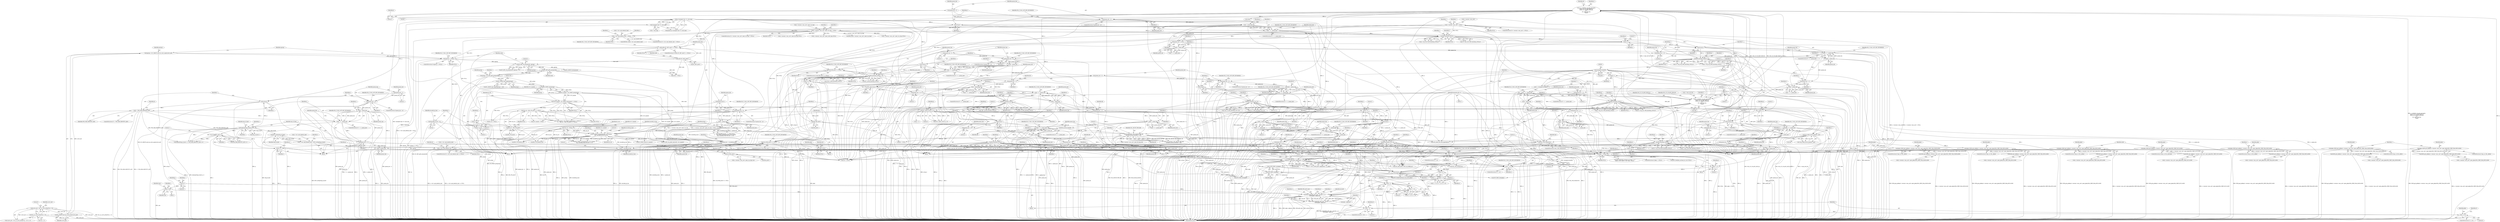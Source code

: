 digraph "0_openssl_ce325c60c74b0fa784f5872404b722e120e5cab0_0@pointer" {
"1001626" [label="(Call,RSA_verify(NID_md5_sha1, md_buf, j, p, n,\n\t\t\t\t\t\t\t\tpkey->pkey.rsa))"];
"1001545" [label="(Call,j=0)"];
"1001621" [label="(Call,j+=size)"];
"1001505" [label="(Call,n2s(p,i))"];
"1001486" [label="(Call,p += 2)"];
"1000631" [label="(Call,(unsigned int)(p[0]))"];
"1000612" [label="(Call,p+=i)"];
"1000603" [label="(Call,BN_bin2bn(p,i,NULL))"];
"1000578" [label="(Call,n2s(p,i))"];
"1000561" [label="(Call,p+=i)"];
"1000552" [label="(Call,BN_bin2bn(p,i,NULL))"];
"1000527" [label="(Call,n2s(p,i))"];
"1000282" [label="(Call,p=(unsigned char *)s->init_msg)"];
"1000284" [label="(Call,(unsigned char *)s->init_msg)"];
"1000531" [label="(Call,i > n - param_len)"];
"1000533" [label="(Call,n - param_len)"];
"1000519" [label="(Call,param_len > n)"];
"1000515" [label="(Call,param_len = 2)"];
"1000182" [label="(Call,n=s->method->ssl_get_message(s,\n\t\tSSL3_ST_CR_KEY_EXCH_A,\n\t\tSSL3_ST_CR_KEY_EXCH_B,\n\t\t-1,\n\t\ts->max_cert_list,\n\t\t&ok))"];
"1000184" [label="(Call,s->method->ssl_get_message(s,\n\t\tSSL3_ST_CR_KEY_EXCH_A,\n\t\tSSL3_ST_CR_KEY_EXCH_B,\n\t\t-1,\n\t\ts->max_cert_list,\n\t\t&ok))"];
"1000128" [label="(MethodParameterIn,SSL *s)"];
"1000188" [label="(Call,-1)"];
"1000290" [label="(Call,s->session->sess_cert != NULL)"];
"1000299" [label="(Call,s->session->sess_cert->peer_rsa_tmp != NULL)"];
"1000582" [label="(Call,i > n - param_len)"];
"1000584" [label="(Call,n - param_len)"];
"1000567" [label="(Call,n - param_len)"];
"1000541" [label="(Call,param_len += i)"];
"1000575" [label="(Call,param_len += 2)"];
"1001462" [label="(Call,tls12_check_peer_sigalg(&md, s, p, pkey))"];
"1001447" [label="(Call,SSL_USE_SIGALGS(s))"];
"1000728" [label="(Call,srp_verify_server_param(s, &al))"];
"1001115" [label="(Call,ssl_security(s, SSL_SECOP_TMP_DH,\n\t\t\t\t\t\tDH_security_bits(dh), 0, dh))"];
"1001118" [label="(Call,DH_security_bits(dh))"];
"1000956" [label="(Call,dh=DH_new())"];
"1001229" [label="(Call,tls1_check_curve(s, p, 3))"];
"1001107" [label="(Call,p+=i)"];
"1001098" [label="(Call,BN_bin2bn(p,i,NULL))"];
"1001075" [label="(Call,n2s(p,i))"];
"1001058" [label="(Call,p+=i)"];
"1001049" [label="(Call,BN_bin2bn(p,i,NULL))"];
"1001026" [label="(Call,n2s(p,i))"];
"1001009" [label="(Call,p+=i)"];
"1001000" [label="(Call,BN_bin2bn(p,i,NULL))"];
"1000977" [label="(Call,n2s(p,i))"];
"1000981" [label="(Call,i > n - param_len)"];
"1000983" [label="(Call,n - param_len)"];
"1000969" [label="(Call,param_len > n)"];
"1000965" [label="(Call,param_len = 2)"];
"1000955" [label="(Call,(dh=DH_new()) == NULL)"];
"1001030" [label="(Call,i > n - param_len)"];
"1001032" [label="(Call,n - param_len)"];
"1001015" [label="(Call,n - param_len)"];
"1000991" [label="(Call,param_len += i)"];
"1001023" [label="(Call,param_len += 2)"];
"1001079" [label="(Call,i > n - param_len)"];
"1001081" [label="(Call,n - param_len)"];
"1001064" [label="(Call,n - param_len)"];
"1001040" [label="(Call,param_len += i)"];
"1001072" [label="(Call,param_len += 2)"];
"1000906" [label="(Call,p+=i)"];
"1000895" [label="(Call,BN_bin2bn(p,i,rsa->e))"];
"1000872" [label="(Call,n2s(p,i))"];
"1000855" [label="(Call,p+=i)"];
"1000844" [label="(Call,BN_bin2bn(p,i,rsa->n))"];
"1000821" [label="(Call,n2s(p,i))"];
"1000825" [label="(Call,i > n - param_len)"];
"1000827" [label="(Call,n - param_len)"];
"1000813" [label="(Call,param_len > n)"];
"1000809" [label="(Call,param_len = 2)"];
"1000876" [label="(Call,i > n - param_len)"];
"1000878" [label="(Call,n - param_len)"];
"1000861" [label="(Call,n - param_len)"];
"1000835" [label="(Call,param_len += i)"];
"1000869" [label="(Call,param_len += 2)"];
"1000720" [label="(Call,p+=i)"];
"1000711" [label="(Call,BN_bin2bn(p,i,NULL))"];
"1000686" [label="(Call,n2s(p,i))"];
"1000669" [label="(Call,p+=i)"];
"1000660" [label="(Call,BN_bin2bn(p,i,NULL))"];
"1000636" [label="(Call,p++)"];
"1000639" [label="(Call,i > n - param_len)"];
"1000629" [label="(Call,i = (unsigned int)(p[0]))"];
"1000641" [label="(Call,n - param_len)"];
"1000618" [label="(Call,n - param_len)"];
"1000592" [label="(Call,param_len += i)"];
"1000626" [label="(Call,param_len += 1)"];
"1000690" [label="(Call,i > n - param_len)"];
"1000692" [label="(Call,n - param_len)"];
"1000675" [label="(Call,n - param_len)"];
"1000649" [label="(Call,param_len += i)"];
"1000683" [label="(Call,param_len += 2)"];
"1001362" [label="(Call,p+=encoded_pt_len)"];
"1001344" [label="(Call,EC_POINT_oct2point(group, srvr_ecpoint, \n\t\t\tp, encoded_pt_len, bn_ctx))"];
"1001316" [label="(Call,EC_POINT_new(group))"];
"1001282" [label="(Call,group = EC_KEY_get0_group(ecdh))"];
"1001284" [label="(Call,EC_KEY_get0_group(ecdh))"];
"1001271" [label="(Call,EC_KEY_set_group(ecdh, ngroup))"];
"1001206" [label="(Call,ecdh=EC_KEY_new())"];
"1001261" [label="(Call,ngroup == NULL)"];
"1001256" [label="(Call,ngroup = EC_GROUP_new_by_curve_name(curve_nid))"];
"1001258" [label="(Call,EC_GROUP_new_by_curve_name(curve_nid))"];
"1001240" [label="(Call,curve_nid = tls1_ec_curve_id2nid(*(p + 2)))"];
"1001242" [label="(Call,tls1_ec_curve_id2nid(*(p + 2)))"];
"1001205" [label="(Call,(ecdh=EC_KEY_new()) == NULL)"];
"1001297" [label="(Call,EC_GROUP_get_degree(group))"];
"1001314" [label="(Call,srvr_ecpoint = EC_POINT_new(group))"];
"1001333" [label="(Call,p+=1)"];
"1001308" [label="(Call,p+=3)"];
"1001338" [label="(Call,encoded_pt_len > n - param_len)"];
"1001329" [label="(Call,encoded_pt_len = *p)"];
"1001340" [label="(Call,n - param_len)"];
"1001219" [label="(Call,param_len > n)"];
"1001215" [label="(Call,param_len=4)"];
"1001320" [label="(Call,bn_ctx = BN_CTX_new())"];
"1000164" [label="(Call,*bn_ctx = NULL)"];
"1000503" [label="(Call,p+=i)"];
"1000462" [label="(Call,1-i)"];
"1000451" [label="(Call,memcpy(tmp_id_hint, p, i))"];
"1000422" [label="(Call,n2s(p,i))"];
"1000438" [label="(Call,i > n - param_len)"];
"1000426" [label="(Call,i > PSK_MAX_IDENTITY_LEN)"];
"1000440" [label="(Call,n - param_len)"];
"1000414" [label="(Call,param_len > n)"];
"1000410" [label="(Call,param_len = 2)"];
"1001442" [label="(Call,pkey != NULL)"];
"1000741" [label="(Call,pkey=X509_get_pubkey(s->session->sess_cert->peer_pkeys[SSL_PKEY_RSA_ENC].x509))"];
"1000743" [label="(Call,X509_get_pubkey(s->session->sess_cert->peer_pkeys[SSL_PKEY_RSA_ENC].x509))"];
"1001391" [label="(Call,pkey=X509_get_pubkey(s->session->sess_cert->peer_pkeys[SSL_PKEY_ECC].x509))"];
"1001393" [label="(Call,X509_get_pubkey(s->session->sess_cert->peer_pkeys[SSL_PKEY_ECC].x509))"];
"1000144" [label="(Call,*pkey=NULL)"];
"1000760" [label="(Call,pkey=X509_get_pubkey(s->session->sess_cert->peer_pkeys[SSL_PKEY_DSA_SIGN].x509))"];
"1000762" [label="(Call,X509_get_pubkey(s->session->sess_cert->peer_pkeys[SSL_PKEY_DSA_SIGN].x509))"];
"1000916" [label="(Call,pkey=X509_get_pubkey(s->session->sess_cert->peer_pkeys[SSL_PKEY_RSA_ENC].x509))"];
"1000918" [label="(Call,X509_get_pubkey(s->session->sess_cert->peer_pkeys[SSL_PKEY_RSA_ENC].x509))"];
"1001134" [label="(Call,pkey=X509_get_pubkey(s->session->sess_cert->peer_pkeys[SSL_PKEY_RSA_ENC].x509))"];
"1001136" [label="(Call,X509_get_pubkey(s->session->sess_cert->peer_pkeys[SSL_PKEY_RSA_ENC].x509))"];
"1001153" [label="(Call,pkey=X509_get_pubkey(s->session->sess_cert->peer_pkeys[SSL_PKEY_DSA_SIGN].x509))"];
"1001155" [label="(Call,X509_get_pubkey(s->session->sess_cert->peer_pkeys[SSL_PKEY_DSA_SIGN].x509))"];
"1001372" [label="(Call,pkey=X509_get_pubkey(s->session->sess_cert->peer_pkeys[SSL_PKEY_RSA_ENC].x509))"];
"1001374" [label="(Call,X509_get_pubkey(s->session->sess_cert->peer_pkeys[SSL_PKEY_RSA_ENC].x509))"];
"1000488" [label="(Call,s->ctx->psk_identity_hint == NULL)"];
"1000479" [label="(Call,s->ctx->psk_identity_hint = BUF_strdup(tmp_id_hint))"];
"1000485" [label="(Call,BUF_strdup(tmp_id_hint))"];
"1000466" [label="(Call,s->ctx->psk_identity_hint != NULL)"];
"1000799" [label="(Call,(rsa=RSA_new()) == NULL)"];
"1000800" [label="(Call,rsa=RSA_new())"];
"1001313" [label="(Call,(srvr_ecpoint = EC_POINT_new(group)) == NULL)"];
"1001319" [label="(Call,(bn_ctx = BN_CTX_new()) == NULL)"];
"1001521" [label="(Call,n > j)"];
"1001517" [label="(Call,i != n)"];
"1001508" [label="(Call,n-=2)"];
"1001497" [label="(Call,2 > n)"];
"1000723" [label="(Call,n-=param_len)"];
"1000700" [label="(Call,param_len += i)"];
"1000506" [label="(Call,n-=param_len)"];
"1000448" [label="(Call,param_len += i)"];
"1001110" [label="(Call,n-=param_len)"];
"1001089" [label="(Call,param_len += i)"];
"1001359" [label="(Call,n-=param_len)"];
"1001356" [label="(Call,param_len += encoded_pt_len)"];
"1000909" [label="(Call,n-=param_len)"];
"1000886" [label="(Call,param_len += i)"];
"1001489" [label="(Call,n -= 2)"];
"1001452" [label="(Call,2 > n)"];
"1001511" [label="(Call,j=EVP_PKEY_size(pkey))"];
"1001513" [label="(Call,EVP_PKEY_size(pkey))"];
"1001524" [label="(Call,n <= 0)"];
"1001624" [label="(Call,i=RSA_verify(NID_md5_sha1, md_buf, j, p, n,\n\t\t\t\t\t\t\t\tpkey->pkey.rsa))"];
"1001638" [label="(Call,i < 0)"];
"1001650" [label="(Call,i == 0)"];
"1000693" [label="(Identifier,n)"];
"1000968" [label="(ControlStructure,if (param_len > n))"];
"1000641" [label="(Call,n - param_len)"];
"1001110" [label="(Call,n-=param_len)"];
"1000966" [label="(Identifier,param_len)"];
"1000642" [label="(Identifier,n)"];
"1001028" [label="(Identifier,i)"];
"1000821" [label="(Call,n2s(p,i))"];
"1001101" [label="(Identifier,NULL)"];
"1000896" [label="(Identifier,p)"];
"1001090" [label="(Identifier,param_len)"];
"1000919" [label="(Call,s->session->sess_cert->peer_pkeys[SSL_PKEY_RSA_ENC].x509)"];
"1000897" [label="(Identifier,i)"];
"1000677" [label="(Identifier,param_len)"];
"1000164" [label="(Call,*bn_ctx = NULL)"];
"1000186" [label="(Identifier,SSL3_ST_CR_KEY_EXCH_A)"];
"1001350" [label="(Literal,0)"];
"1001374" [label="(Call,X509_get_pubkey(s->session->sess_cert->peer_pkeys[SSL_PKEY_RSA_ENC].x509))"];
"1000505" [label="(Identifier,i)"];
"1000182" [label="(Call,n=s->method->ssl_get_message(s,\n\t\tSSL3_ST_CR_KEY_EXCH_A,\n\t\tSSL3_ST_CR_KEY_EXCH_B,\n\t\t-1,\n\t\ts->max_cert_list,\n\t\t&ok))"];
"1001486" [label="(Call,p += 2)"];
"1001314" [label="(Call,srvr_ecpoint = EC_POINT_new(group))"];
"1001445" [label="(Block,)"];
"1000606" [label="(Identifier,NULL)"];
"1001366" [label="(Literal,0)"];
"1000829" [label="(Identifier,param_len)"];
"1000646" [label="(Identifier,SSL_F_SSL3_GET_KEY_EXCHANGE)"];
"1001460" [label="(Call,rv = tls12_check_peer_sigalg(&md, s, p, pkey))"];
"1000688" [label="(Identifier,i)"];
"1000516" [label="(Identifier,param_len)"];
"1000840" [label="(Call,rsa->n=BN_bin2bn(p,i,rsa->n))"];
"1000561" [label="(Call,p+=i)"];
"1001207" [label="(Identifier,ecdh)"];
"1001372" [label="(Call,pkey=X509_get_pubkey(s->session->sess_cert->peer_pkeys[SSL_PKEY_RSA_ENC].x509))"];
"1000426" [label="(Call,i > PSK_MAX_IDENTITY_LEN)"];
"1000815" [label="(Identifier,n)"];
"1000553" [label="(Identifier,p)"];
"1001256" [label="(Call,ngroup = EC_GROUP_new_by_curve_name(curve_nid))"];
"1001134" [label="(Call,pkey=X509_get_pubkey(s->session->sess_cert->peer_pkeys[SSL_PKEY_RSA_ENC].x509))"];
"1000515" [label="(Call,param_len = 2)"];
"1001760" [label="(Call,EVP_PKEY_free(pkey))"];
"1000507" [label="(Identifier,n)"];
"1001405" [label="(Call,EC_KEY_set_public_key(ecdh, srvr_ecpoint))"];
"1001220" [label="(Identifier,param_len)"];
"1001077" [label="(Identifier,i)"];
"1001422" [label="(Call,bn_ctx = NULL)"];
"1000661" [label="(Identifier,p)"];
"1000801" [label="(Identifier,rsa)"];
"1000533" [label="(Call,n - param_len)"];
"1001333" [label="(Call,p+=1)"];
"1001297" [label="(Call,EC_GROUP_get_degree(group))"];
"1000431" [label="(Identifier,al)"];
"1000955" [label="(Call,(dh=DH_new()) == NULL)"];
"1000742" [label="(Identifier,pkey)"];
"1000823" [label="(Identifier,i)"];
"1001748" [label="(Identifier,pkey)"];
"1000280" [label="(Call,param=p=(unsigned char *)s->init_msg)"];
"1000657" [label="(Identifier,s)"];
"1001047" [label="(Identifier,dh)"];
"1001266" [label="(Identifier,SSL_F_SSL3_GET_KEY_EXCHANGE)"];
"1000494" [label="(Identifier,NULL)"];
"1001096" [label="(Identifier,dh)"];
"1000191" [label="(Identifier,s)"];
"1000488" [label="(Call,s->ctx->psk_identity_hint == NULL)"];
"1001375" [label="(Call,s->session->sess_cert->peer_pkeys[SSL_PKEY_RSA_ENC].x509)"];
"1000676" [label="(Identifier,n)"];
"1000810" [label="(Identifier,param_len)"];
"1000832" [label="(Identifier,SSL_F_SSL3_GET_KEY_EXCHANGE)"];
"1000992" [label="(Identifier,param_len)"];
"1000683" [label="(Call,param_len += 2)"];
"1001212" [label="(Identifier,SSL_F_SSL3_GET_KEY_EXCHANGE)"];
"1001703" [label="(Call,(int)n)"];
"1001094" [label="(Call,dh->pub_key=BN_bin2bn(p,i,NULL))"];
"1001176" [label="(Call,dh=NULL)"];
"1001079" [label="(Call,i > n - param_len)"];
"1001626" [label="(Call,RSA_verify(NID_md5_sha1, md_buf, j, p, n,\n\t\t\t\t\t\t\t\tpkey->pkey.rsa))"];
"1000464" [label="(Identifier,i)"];
"1000579" [label="(Identifier,p)"];
"1000895" [label="(Call,BN_bin2bn(p,i,rsa->e))"];
"1001637" [label="(ControlStructure,if (i < 0))"];
"1000962" [label="(Identifier,SSL_F_SSL3_GET_KEY_EXCHANGE)"];
"1000636" [label="(Call,p++)"];
"1000694" [label="(Identifier,param_len)"];
"1001339" [label="(Identifier,encoded_pt_len)"];
"1000585" [label="(Identifier,n)"];
"1000451" [label="(Call,memcpy(tmp_id_hint, p, i))"];
"1000187" [label="(Identifier,SSL3_ST_CR_KEY_EXCH_B)"];
"1000565" [label="(Call,2 > n - param_len)"];
"1000631" [label="(Call,(unsigned int)(p[0]))"];
"1001340" [label="(Call,n - param_len)"];
"1001523" [label="(Identifier,j)"];
"1001722" [label="(Identifier,alg_a)"];
"1001655" [label="(Identifier,al)"];
"1000514" [label="(Block,)"];
"1001209" [label="(Identifier,NULL)"];
"1001732" [label="(Call,ssl3_check_cert_and_algorithm(s))"];
"1000567" [label="(Call,n - param_len)"];
"1000639" [label="(Call,i > n - param_len)"];
"1001545" [label="(Call,j=0)"];
"1001607" [label="(Call,EVP_DigestUpdate(&md_ctx,param,param_len))"];
"1000988" [label="(Identifier,SSL_F_SSL3_GET_KEY_EXCHANGE)"];
"1001029" [label="(ControlStructure,if (i > n - param_len))"];
"1000614" [label="(Identifier,i)"];
"1001463" [label="(Call,&md)"];
"1001542" [label="(Block,)"];
"1000860" [label="(Literal,2)"];
"1001509" [label="(Identifier,n)"];
"1000449" [label="(Identifier,param_len)"];
"1001201" [label="(Block,)"];
"1001082" [label="(Identifier,n)"];
"1000762" [label="(Call,X509_get_pubkey(s->session->sess_cert->peer_pkeys[SSL_PKEY_DSA_SIGN].x509))"];
"1001387" [label="(ControlStructure,if (alg_a & SSL_aECDSA))"];
"1001059" [label="(Identifier,p)"];
"1000604" [label="(Identifier,p)"];
"1000529" [label="(Identifier,i)"];
"1000538" [label="(Identifier,SSL_F_SSL3_GET_KEY_EXCHANGE)"];
"1000857" [label="(Identifier,i)"];
"1000827" [label="(Call,n - param_len)"];
"1000744" [label="(Call,s->session->sess_cert->peer_pkeys[SSL_PKEY_RSA_ENC].x509)"];
"1000888" [label="(Identifier,i)"];
"1000453" [label="(Identifier,p)"];
"1000457" [label="(Identifier,tmp_id_hint)"];
"1001098" [label="(Call,BN_bin2bn(p,i,NULL))"];
"1001322" [label="(Call,BN_CTX_new())"];
"1000563" [label="(Identifier,i)"];
"1000856" [label="(Identifier,p)"];
"1000617" [label="(Literal,1)"];
"1000720" [label="(Call,p+=i)"];
"1001699" [label="(Call,EVP_VerifyFinal(&md_ctx,p,(int)n,pkey))"];
"1000524" [label="(Identifier,SSL_F_SSL3_GET_KEY_EXCHANGE)"];
"1001320" [label="(Call,bn_ctx = BN_CTX_new())"];
"1000549" [label="(Identifier,s)"];
"1001494" [label="(Identifier,md)"];
"1000674" [label="(Literal,2)"];
"1000798" [label="(ControlStructure,if ((rsa=RSA_new()) == NULL))"];
"1001081" [label="(Call,n - param_len)"];
"1001323" [label="(Identifier,NULL)"];
"1000555" [label="(Identifier,NULL)"];
"1000813" [label="(Call,param_len > n)"];
"1000977" [label="(Call,n2s(p,i))"];
"1000419" [label="(Identifier,SSL_F_SSL3_GET_KEY_EXCHANGE)"];
"1000711" [label="(Call,BN_bin2bn(p,i,NULL))"];
"1001448" [label="(Identifier,s)"];
"1001023" [label="(Call,param_len += 2)"];
"1000779" [label="(Block,)"];
"1000873" [label="(Identifier,p)"];
"1001228" [label="(Call,!tls1_check_curve(s, p, 3))"];
"1000874" [label="(Identifier,i)"];
"1001519" [label="(Identifier,n)"];
"1000530" [label="(ControlStructure,if (i > n - param_len))"];
"1000799" [label="(Call,(rsa=RSA_new()) == NULL)"];
"1000440" [label="(Call,n - param_len)"];
"1000303" [label="(Identifier,s)"];
"1000835" [label="(Call,param_len += i)"];
"1001373" [label="(Identifier,pkey)"];
"1001296" [label="(Call,EC_GROUP_get_degree(group) > 163)"];
"1000814" [label="(Identifier,param_len)"];
"1000871" [label="(Literal,2)"];
"1000528" [label="(Identifier,p)"];
"1000842" [label="(Identifier,rsa)"];
"1000596" [label="(Call,!(s->srp_ctx.g=BN_bin2bn(p,i,NULL)))"];
"1001560" [label="(Block,)"];
"1001623" [label="(Identifier,size)"];
"1001343" [label="(Call,EC_POINT_oct2point(group, srvr_ecpoint, \n\t\t\tp, encoded_pt_len, bn_ctx) == 0)"];
"1000729" [label="(Identifier,s)"];
"1001001" [label="(Identifier,p)"];
"1001044" [label="(Call,!(dh->g=BN_bin2bn(p,i,NULL)))"];
"1000859" [label="(Call,2 > n - param_len)"];
"1001489" [label="(Call,n -= 2)"];
"1000193" [label="(Call,&ok)"];
"1000577" [label="(Literal,2)"];
"1001518" [label="(Identifier,i)"];
"1000954" [label="(ControlStructure,if ((dh=DH_new()) == NULL))"];
"1000981" [label="(Call,i > n - param_len)"];
"1000979" [label="(Identifier,i)"];
"1000982" [label="(Identifier,i)"];
"1001546" [label="(Identifier,j)"];
"1000521" [label="(Identifier,n)"];
"1000415" [label="(Identifier,param_len)"];
"1001009" [label="(Call,p+=i)"];
"1001663" [label="(Call,EVP_VerifyInit_ex(&md_ctx, md, NULL))"];
"1001010" [label="(Identifier,p)"];
"1001309" [label="(Identifier,p)"];
"1001629" [label="(Identifier,j)"];
"1000298" [label="(ControlStructure,if (s->session->sess_cert->peer_rsa_tmp != NULL))"];
"1000880" [label="(Identifier,param_len)"];
"1001073" [label="(Identifier,param_len)"];
"1000594" [label="(Identifier,i)"];
"1001270" [label="(Call,EC_KEY_set_group(ecdh, ngroup) == 0)"];
"1000603" [label="(Call,BN_bin2bn(p,i,NULL))"];
"1001244" [label="(Call,p + 2)"];
"1001217" [label="(Literal,4)"];
"1000413" [label="(ControlStructure,if (param_len > n))"];
"1001155" [label="(Call,X509_get_pubkey(s->session->sess_cert->peer_pkeys[SSL_PKEY_DSA_SIGN].x509))"];
"1000580" [label="(Identifier,i)"];
"1001639" [label="(Identifier,i)"];
"1000313" [label="(Identifier,s)"];
"1001406" [label="(Identifier,ecdh)"];
"1000620" [label="(Identifier,param_len)"];
"1001337" [label="(Call,(encoded_pt_len > n - param_len) ||\n\t\t    (EC_POINT_oct2point(group, srvr_ecpoint, \n\t\t\tp, encoded_pt_len, bn_ctx) == 0))"];
"1001525" [label="(Identifier,n)"];
"1000727" [label="(Call,!srp_verify_server_param(s, &al))"];
"1001107" [label="(Call,p+=i)"];
"1001111" [label="(Identifier,n)"];
"1000886" [label="(Call,param_len += i)"];
"1001498" [label="(Literal,2)"];
"1001086" [label="(Identifier,SSL_F_SSL3_GET_KEY_EXCHANGE)"];
"1001003" [label="(Identifier,NULL)"];
"1000628" [label="(Literal,1)"];
"1001118" [label="(Call,DH_security_bits(dh))"];
"1001117" [label="(Identifier,SSL_SECOP_TMP_DH)"];
"1001015" [label="(Call,n - param_len)"];
"1000974" [label="(Identifier,SSL_F_SSL3_GET_KEY_EXCHANGE)"];
"1001154" [label="(Identifier,pkey)"];
"1000586" [label="(Identifier,param_len)"];
"1000291" [label="(Call,s->session->sess_cert)"];
"1000627" [label="(Identifier,param_len)"];
"1000877" [label="(Identifier,i)"];
"1000862" [label="(Identifier,n)"];
"1001505" [label="(Call,n2s(p,i))"];
"1001321" [label="(Identifier,bn_ctx)"];
"1001258" [label="(Call,EC_GROUP_new_by_curve_name(curve_nid))"];
"1000491" [label="(Identifier,s)"];
"1000489" [label="(Call,s->ctx->psk_identity_hint)"];
"1000517" [label="(Literal,2)"];
"1001032" [label="(Call,n - param_len)"];
"1001521" [label="(Call,n > j)"];
"1000462" [label="(Call,1-i)"];
"1000480" [label="(Call,s->ctx->psk_identity_hint)"];
"1000662" [label="(Identifier,i)"];
"1000582" [label="(Call,i > n - param_len)"];
"1001547" [label="(Literal,0)"];
"1000149" [label="(Identifier,md)"];
"1001000" [label="(Call,BN_bin2bn(p,i,NULL))"];
"1000414" [label="(Call,param_len > n)"];
"1000465" [label="(ControlStructure,if (s->ctx->psk_identity_hint != NULL))"];
"1000669" [label="(Call,p+=i)"];
"1000743" [label="(Call,X509_get_pubkey(s->session->sess_cert->peer_pkeys[SSL_PKEY_RSA_ENC].x509))"];
"1001049" [label="(Call,BN_bin2bn(p,i,NULL))"];
"1000971" [label="(Identifier,n)"];
"1001050" [label="(Identifier,p)"];
"1000836" [label="(Identifier,param_len)"];
"1001348" [label="(Identifier,encoded_pt_len)"];
"1001417" [label="(Call,ecdh=NULL)"];
"1000497" [label="(Identifier,al)"];
"1000482" [label="(Identifier,s)"];
"1000428" [label="(Identifier,PSK_MAX_IDENTITY_LEN)"];
"1001625" [label="(Identifier,i)"];
"1000383" [label="(Identifier,s)"];
"1000803" [label="(Identifier,NULL)"];
"1001030" [label="(Call,i > n - param_len)"];
"1000847" [label="(Call,rsa->n)"];
"1001465" [label="(Identifier,s)"];
"1000552" [label="(Call,BN_bin2bn(p,i,NULL))"];
"1001091" [label="(Identifier,i)"];
"1001454" [label="(Identifier,n)"];
"1001229" [label="(Call,tls1_check_curve(s, p, 3))"];
"1001149" [label="(ControlStructure,if (alg_a & SSL_aDSS))"];
"1000638" [label="(ControlStructure,if (i > n - param_len))"];
"1001467" [label="(Identifier,pkey)"];
"1000411" [label="(Identifier,param_len)"];
"1000649" [label="(Call,param_len += i)"];
"1001524" [label="(Call,n <= 0)"];
"1000700" [label="(Call,param_len += i)"];
"1001506" [label="(Identifier,p)"];
"1000508" [label="(Identifier,param_len)"];
"1000630" [label="(Identifier,i)"];
"1000883" [label="(Identifier,SSL_F_SSL3_GET_KEY_EXCHANGE)"];
"1000909" [label="(Call,n-=param_len)"];
"1000283" [label="(Identifier,p)"];
"1000188" [label="(Call,-1)"];
"1001466" [label="(Identifier,p)"];
"1000637" [label="(Identifier,p)"];
"1000844" [label="(Call,BN_bin2bn(p,i,rsa->n))"];
"1000146" [label="(Identifier,NULL)"];
"1000837" [label="(Identifier,i)"];
"1001299" [label="(Literal,163)"];
"1001338" [label="(Call,encoded_pt_len > n - param_len)"];
"1000818" [label="(Identifier,SSL_F_SSL3_GET_KEY_EXCHANGE)"];
"1001763" [label="(Call,rsa != NULL)"];
"1000898" [label="(Call,rsa->e)"];
"1001363" [label="(Identifier,p)"];
"1000959" [label="(Identifier,NULL)"];
"1001075" [label="(Call,n2s(p,i))"];
"1001034" [label="(Identifier,param_len)"];
"1001420" [label="(Call,BN_CTX_free(bn_ctx))"];
"1000756" [label="(ControlStructure,if (alg_a & SSL_aDSS))"];
"1000965" [label="(Call,param_len = 2)"];
"1001271" [label="(Call,EC_KEY_set_group(ecdh, ngroup))"];
"1000343" [label="(Call,s->session->sess_cert->peer_dh_tmp=NULL)"];
"1000184" [label="(Call,s->method->ssl_get_message(s,\n\t\tSSL3_ST_CR_KEY_EXCH_A,\n\t\tSSL3_ST_CR_KEY_EXCH_B,\n\t\t-1,\n\t\ts->max_cert_list,\n\t\t&ok))"];
"1000910" [label="(Identifier,n)"];
"1000914" [label="(Identifier,alg_a)"];
"1000467" [label="(Call,s->ctx->psk_identity_hint)"];
"1000527" [label="(Call,n2s(p,i))"];
"1000828" [label="(Identifier,n)"];
"1001628" [label="(Identifier,md_buf)"];
"1000806" [label="(Identifier,SSL_F_SSL3_GET_KEY_EXCHANGE)"];
"1001204" [label="(ControlStructure,if ((ecdh=EC_KEY_new()) == NULL))"];
"1000760" [label="(Call,pkey=X509_get_pubkey(s->session->sess_cert->peer_pkeys[SSL_PKEY_DSA_SIGN].x509))"];
"1001230" [label="(Identifier,s)"];
"1000996" [label="(Call,dh->p=BN_bin2bn(p,i,NULL))"];
"1001024" [label="(Identifier,param_len)"];
"1000673" [label="(Call,2 > n - param_len)"];
"1001442" [label="(Call,pkey != NULL)"];
"1000445" [label="(Identifier,SSL_F_SSL3_GET_KEY_EXCHANGE)"];
"1000504" [label="(Identifier,p)"];
"1000532" [label="(Identifier,i)"];
"1001093" [label="(Call,!(dh->pub_key=BN_bin2bn(p,i,NULL)))"];
"1001499" [label="(Identifier,n)"];
"1000691" [label="(Identifier,i)"];
"1001114" [label="(Call,!ssl_security(s, SSL_SECOP_TMP_DH,\n\t\t\t\t\t\tDH_security_bits(dh), 0, dh))"];
"1000450" [label="(Identifier,i)"];
"1001241" [label="(Identifier,curve_nid)"];
"1000879" [label="(Identifier,n)"];
"1001341" [label="(Identifier,n)"];
"1000618" [label="(Call,n - param_len)"];
"1001360" [label="(Identifier,n)"];
"1001517" [label="(Call,i != n)"];
"1000737" [label="(ControlStructure,if (alg_a & SSL_aRSA))"];
"1001330" [label="(Identifier,encoded_pt_len)"];
"1000165" [label="(Identifier,bn_ctx)"];
"1000455" [label="(Call,memset(tmp_id_hint+i, 0, PSK_MAX_IDENTITY_LEN+1-i))"];
"1001074" [label="(Literal,2)"];
"1001451" [label="(ControlStructure,if (2 > n))"];
"1001650" [label="(Call,i == 0)"];
"1000629" [label="(Call,i = (unsigned int)(p[0]))"];
"1000589" [label="(Identifier,SSL_F_SSL3_GET_KEY_EXCHANGE)"];
"1000704" [label="(Call,!(s->srp_ctx.B=BN_bin2bn(p,i,NULL)))"];
"1001240" [label="(Call,curve_nid = tls1_ec_curve_id2nid(*(p + 2)))"];
"1000875" [label="(ControlStructure,if (i > n - param_len))"];
"1000412" [label="(Literal,2)"];
"1000685" [label="(Literal,2)"];
"1001037" [label="(Identifier,SSL_F_SSL3_GET_KEY_EXCHANGE)"];
"1001262" [label="(Identifier,ngroup)"];
"1000956" [label="(Call,dh=DH_new())"];
"1000809" [label="(Call,param_len = 2)"];
"1001516" [label="(Call,(i != n) || (n > j) || (n <= 0))"];
"1000839" [label="(Call,!(rsa->n=BN_bin2bn(p,i,rsa->n)))"];
"1001520" [label="(Call,(n > j) || (n <= 0))"];
"1000985" [label="(Identifier,param_len)"];
"1001232" [label="(Literal,3)"];
"1000437" [label="(ControlStructure,if (i > n - param_len))"];
"1001100" [label="(Identifier,i)"];
"1000812" [label="(ControlStructure,if (param_len > n))"];
"1000870" [label="(Identifier,param_len)"];
"1000296" [label="(Identifier,NULL)"];
"1001444" [label="(Identifier,NULL)"];
"1001490" [label="(Identifier,n)"];
"1000763" [label="(Call,s->session->sess_cert->peer_pkeys[SSL_PKEY_DSA_SIGN].x509)"];
"1000660" [label="(Call,BN_bin2bn(p,i,NULL))"];
"1000307" [label="(Identifier,NULL)"];
"1000890" [label="(Call,!(rsa->e=BN_bin2bn(p,i,rsa->e)))"];
"1000855" [label="(Call,p+=i)"];
"1000534" [label="(Identifier,n)"];
"1001491" [label="(Literal,2)"];
"1000845" [label="(Identifier,p)"];
"1000970" [label="(Identifier,param_len)"];
"1001345" [label="(Identifier,group)"];
"1001443" [label="(Identifier,pkey)"];
"1001014" [label="(Literal,2)"];
"1001065" [label="(Identifier,n)"];
"1001282" [label="(Call,group = EC_KEY_get0_group(ecdh))"];
"1001218" [label="(ControlStructure,if (param_len > n))"];
"1001331" [label="(Call,*p)"];
"1000980" [label="(ControlStructure,if (i > n - param_len))"];
"1000282" [label="(Call,p=(unsigned char *)s->init_msg)"];
"1001031" [label="(Identifier,i)"];
"1001011" [label="(Identifier,i)"];
"1000463" [label="(Literal,1)"];
"1000802" [label="(Call,RSA_new())"];
"1000129" [label="(Block,)"];
"1000569" [label="(Identifier,param_len)"];
"1001362" [label="(Call,p+=encoded_pt_len)"];
"1000730" [label="(Call,&al)"];
"1001040" [label="(Call,param_len += i)"];
"1000472" [label="(Identifier,NULL)"];
"1001349" [label="(Identifier,bn_ctx)"];
"1000863" [label="(Identifier,param_len)"];
"1001368" [label="(ControlStructure,if (alg_a & SSL_aRSA))"];
"1000605" [label="(Identifier,i)"];
"1001313" [label="(Call,(srvr_ecpoint = EC_POINT_new(group)) == NULL)"];
"1001356" [label="(Call,param_len += encoded_pt_len)"];
"1001344" [label="(Call,EC_POINT_oct2point(group, srvr_ecpoint, \n\t\t\tp, encoded_pt_len, bn_ctx))"];
"1000876" [label="(Call,i > n - param_len)"];
"1001739" [label="(Call,n != 0)"];
"1001033" [label="(Identifier,n)"];
"1001453" [label="(Literal,2)"];
"1000633" [label="(Call,p[0])"];
"1000593" [label="(Identifier,param_len)"];
"1001078" [label="(ControlStructure,if (i > n - param_len))"];
"1000998" [label="(Identifier,dh)"];
"1001342" [label="(Identifier,param_len)"];
"1001392" [label="(Identifier,pkey)"];
"1001357" [label="(Identifier,param_len)"];
"1001394" [label="(Call,s->session->sess_cert->peer_pkeys[SSL_PKEY_ECC].x509)"];
"1001231" [label="(Identifier,p)"];
"1000518" [label="(ControlStructure,if (param_len > n))"];
"1000826" [label="(Identifier,i)"];
"1001208" [label="(Call,EC_KEY_new())"];
"1001452" [label="(Call,2 > n)"];
"1000953" [label="(Block,)"];
"1001359" [label="(Call,n-=param_len)"];
"1001559" [label="(Identifier,num)"];
"1001116" [label="(Identifier,s)"];
"1001119" [label="(Identifier,dh)"];
"1001013" [label="(Call,2 > n - param_len)"];
"1000891" [label="(Call,rsa->e=BN_bin2bn(p,i,rsa->e))"];
"1001427" [label="(Call,srvr_ecpoint = NULL)"];
"1001457" [label="(Identifier,SSL_F_SSL3_GET_KEY_EXCHANGE)"];
"1001239" [label="(Call,(curve_nid = tls1_ec_curve_id2nid(*(p + 2))) == 0)"];
"1000576" [label="(Identifier,param_len)"];
"1001259" [label="(Identifier,curve_nid)"];
"1001747" [label="(Call,EVP_PKEY_free(pkey))"];
"1000466" [label="(Call,s->ctx->psk_identity_hint != NULL)"];
"1001026" [label="(Call,n2s(p,i))"];
"1001755" [label="(Call,ssl3_send_alert(s,SSL3_AL_FATAL,al))"];
"1001446" [label="(ControlStructure,if (SSL_USE_SIGALGS(s)))"];
"1000991" [label="(Call,param_len += i)"];
"1000578" [label="(Call,n2s(p,i))"];
"1000190" [label="(Call,s->max_cert_list)"];
"1001622" [label="(Identifier,j)"];
"1000506" [label="(Call,n-=param_len)"];
"1001769" [label="(Call,dh != NULL)"];
"1000671" [label="(Identifier,i)"];
"1000724" [label="(Identifier,n)"];
"1001017" [label="(Identifier,param_len)"];
"1000612" [label="(Call,p+=i)"];
"1001064" [label="(Call,n - param_len)"];
"1001334" [label="(Identifier,p)"];
"1000183" [label="(Identifier,n)"];
"1000485" [label="(Call,BUF_strdup(tmp_id_hint))"];
"1000995" [label="(Call,!(dh->p=BN_bin2bn(p,i,NULL)))"];
"1000692" [label="(Call,n - param_len)"];
"1000800" [label="(Call,rsa=RSA_new())"];
"1001510" [label="(Literal,2)"];
"1000723" [label="(Call,n-=param_len)"];
"1000654" [label="(Call,s->srp_ctx.s=BN_bin2bn(p,i,NULL))"];
"1000651" [label="(Identifier,i)"];
"1001242" [label="(Call,tls1_ec_curve_id2nid(*(p + 2)))"];
"1000427" [label="(Identifier,i)"];
"1001511" [label="(Call,j=EVP_PKEY_size(pkey))"];
"1001066" [label="(Identifier,param_len)"];
"1001153" [label="(Call,pkey=X509_get_pubkey(s->session->sess_cert->peer_pkeys[SSL_PKEY_DSA_SIGN].x509))"];
"1000728" [label="(Call,srp_verify_server_param(s, &al))"];
"1001640" [label="(Literal,0)"];
"1000448" [label="(Call,param_len += i)"];
"1000199" [label="(Call,(int)n)"];
"1000543" [label="(Identifier,i)"];
"1001393" [label="(Call,X509_get_pubkey(s->session->sess_cert->peer_pkeys[SSL_PKEY_ECC].x509))"];
"1000697" [label="(Identifier,SSL_F_SSL3_GET_KEY_EXCHANGE)"];
"1001643" [label="(Identifier,al)"];
"1000519" [label="(Call,param_len > n)"];
"1000575" [label="(Call,param_len += 2)"];
"1001261" [label="(Call,ngroup == NULL)"];
"1001224" [label="(Identifier,SSL_F_SSL3_GET_KEY_EXCHANGE)"];
"1000284" [label="(Call,(unsigned char *)s->init_msg)"];
"1000967" [label="(Literal,2)"];
"1001514" [label="(Identifier,pkey)"];
"1000487" [label="(ControlStructure,if (s->ctx->psk_identity_hint == NULL))"];
"1001052" [label="(Identifier,NULL)"];
"1001361" [label="(Identifier,param_len)"];
"1001062" [label="(Call,2 > n - param_len)"];
"1000916" [label="(Call,pkey=X509_get_pubkey(s->session->sess_cert->peer_pkeys[SSL_PKEY_RSA_ENC].x509))"];
"1000425" [label="(ControlStructure,if (i > PSK_MAX_IDENTITY_LEN))"];
"1000712" [label="(Identifier,p)"];
"1001221" [label="(Identifier,n)"];
"1000439" [label="(Identifier,i)"];
"1001447" [label="(Call,SSL_USE_SIGALGS(s))"];
"1000597" [label="(Call,s->srp_ctx.g=BN_bin2bn(p,i,NULL))"];
"1000442" [label="(Identifier,param_len)"];
"1001219" [label="(Call,param_len > n)"];
"1000936" [label="(Call,s->session->sess_cert->peer_rsa_tmp=rsa)"];
"1001631" [label="(Identifier,n)"];
"1000369" [label="(Call,s->session->sess_cert->peer_ecdh_tmp=NULL)"];
"1001216" [label="(Identifier,param_len)"];
"1000566" [label="(Literal,2)"];
"1000583" [label="(Identifier,i)"];
"1001508" [label="(Call,n-=2)"];
"1001099" [label="(Identifier,p)"];
"1000708" [label="(Identifier,s)"];
"1001497" [label="(Call,2 > n)"];
"1000650" [label="(Identifier,param_len)"];
"1001002" [label="(Identifier,i)"];
"1001045" [label="(Call,dh->g=BN_bin2bn(p,i,NULL))"];
"1000958" [label="(Call,DH_new())"];
"1001108" [label="(Identifier,p)"];
"1001565" [label="(Call,EVP_DigestInit_ex(&md_ctx,(num == 2)\n\t\t\t\t\t?s->ctx->md5:s->ctx->sha1, NULL))"];
"1001058" [label="(Call,p+=i)"];
"1001280" [label="(Call,EC_GROUP_free(ngroup))"];
"1000454" [label="(Identifier,i)"];
"1001130" [label="(ControlStructure,if (alg_a & SSL_aRSA))"];
"1000309" [label="(Call,RSA_free(s->session->sess_cert->peer_rsa_tmp))"];
"1001487" [label="(Identifier,p)"];
"1000423" [label="(Identifier,p)"];
"1000878" [label="(Call,n - param_len)"];
"1000613" [label="(Identifier,p)"];
"1000824" [label="(ControlStructure,if (i > n - param_len))"];
"1001632" [label="(Call,pkey->pkey.rsa)"];
"1001167" [label="(Call,s->session->sess_cert->peer_dh_tmp=dh)"];
"1001449" [label="(Block,)"];
"1001042" [label="(Identifier,i)"];
"1000725" [label="(Identifier,param_len)"];
"1000714" [label="(Identifier,NULL)"];
"1001115" [label="(Call,ssl_security(s, SSL_SECOP_TMP_DH,\n\t\t\t\t\t\tDH_security_bits(dh), 0, dh))"];
"1001285" [label="(Identifier,ecdh)"];
"1000984" [label="(Identifier,n)"];
"1000917" [label="(Identifier,pkey)"];
"1000424" [label="(Identifier,i)"];
"1000686" [label="(Call,n2s(p,i))"];
"1000912" [label="(ControlStructure,if (alg_a & SSL_aRSA))"];
"1000408" [label="(Block,)"];
"1000189" [label="(Literal,1)"];
"1001215" [label="(Call,param_len=4)"];
"1001312" [label="(Call,((srvr_ecpoint = EC_POINT_new(group)) == NULL) ||\n\t\t    ((bn_ctx = BN_CTX_new()) == NULL))"];
"1001284" [label="(Call,EC_KEY_get0_group(ecdh))"];
"1000290" [label="(Call,s->session->sess_cert != NULL)"];
"1001247" [label="(Literal,0)"];
"1000541" [label="(Call,param_len += i)"];
"1001080" [label="(Identifier,i)"];
"1001776" [label="(Call,EC_POINT_free(srvr_ecpoint))"];
"1001292" [label="(Identifier,s)"];
"1000169" [label="(Identifier,srvr_ecpoint)"];
"1001315" [label="(Identifier,srvr_ecpoint)"];
"1001051" [label="(Identifier,i)"];
"1001171" [label="(Identifier,s)"];
"1000626" [label="(Call,param_len += 1)"];
"1001651" [label="(Identifier,i)"];
"1001016" [label="(Identifier,n)"];
"1001257" [label="(Identifier,ngroup)"];
"1001522" [label="(Identifier,n)"];
"1001135" [label="(Identifier,pkey)"];
"1000300" [label="(Call,s->session->sess_cert->peer_rsa_tmp)"];
"1001649" [label="(ControlStructure,if (i == 0))"];
"1000907" [label="(Identifier,p)"];
"1001319" [label="(Call,(bn_ctx = BN_CTX_new()) == NULL)"];
"1001621" [label="(Call,j+=size)"];
"1000410" [label="(Call,param_len = 2)"];
"1001060" [label="(Identifier,i)"];
"1001488" [label="(Literal,2)"];
"1001526" [label="(Literal,0)"];
"1001025" [label="(Literal,2)"];
"1001274" [label="(Literal,0)"];
"1001347" [label="(Identifier,p)"];
"1000670" [label="(Identifier,p)"];
"1000330" [label="(Identifier,s)"];
"1000957" [label="(Identifier,dh)"];
"1001512" [label="(Identifier,j)"];
"1001136" [label="(Call,X509_get_pubkey(s->session->sess_cert->peer_pkeys[SSL_PKEY_RSA_ENC].x509))"];
"1001441" [label="(ControlStructure,if (pkey != NULL))"];
"1001627" [label="(Identifier,NID_md5_sha1)"];
"1000846" [label="(Identifier,i)"];
"1001205" [label="(Call,(ecdh=EC_KEY_new()) == NULL)"];
"1001624" [label="(Call,i=RSA_verify(NID_md5_sha1, md_buf, j, p, n,\n\t\t\t\t\t\t\t\tpkey->pkey.rsa))"];
"1000684" [label="(Identifier,param_len)"];
"1001630" [label="(Identifier,p)"];
"1000640" [label="(Identifier,i)"];
"1001540" [label="(Call,SSL_USE_SIGALGS(s))"];
"1000978" [label="(Identifier,p)"];
"1001027" [label="(Identifier,p)"];
"1000690" [label="(Call,i > n - param_len)"];
"1001260" [label="(ControlStructure,if (ngroup == NULL))"];
"1001790" [label="(MethodReturn,int)"];
"1001156" [label="(Call,s->session->sess_cert->peer_pkeys[SSL_PKEY_DSA_SIGN].x509)"];
"1000562" [label="(Identifier,p)"];
"1001206" [label="(Call,ecdh=EC_KEY_new())"];
"1000616" [label="(Call,1 > n - param_len)"];
"1001272" [label="(Identifier,ecdh)"];
"1001137" [label="(Call,s->session->sess_cert->peer_pkeys[SSL_PKEY_RSA_ENC].x509)"];
"1000869" [label="(Call,param_len += 2)"];
"1000422" [label="(Call,n2s(p,i))"];
"1000689" [label="(ControlStructure,if (i > n - param_len))"];
"1000286" [label="(Call,s->init_msg)"];
"1001507" [label="(Identifier,i)"];
"1000460" [label="(Call,PSK_MAX_IDENTITY_LEN+1-i)"];
"1000545" [label="(Call,!(s->srp_ctx.N=BN_bin2bn(p,i,NULL)))"];
"1000822" [label="(Identifier,p)"];
"1000185" [label="(Identifier,s)"];
"1000687" [label="(Identifier,p)"];
"1000166" [label="(Identifier,NULL)"];
"1000476" [label="(Identifier,s)"];
"1000911" [label="(Identifier,param_len)"];
"1001638" [label="(Call,i < 0)"];
"1000722" [label="(Identifier,i)"];
"1001308" [label="(Call,p+=3)"];
"1000713" [label="(Identifier,i)"];
"1001243" [label="(Call,*(p + 2))"];
"1000546" [label="(Call,s->srp_ctx.N=BN_bin2bn(p,i,NULL))"];
"1000619" [label="(Identifier,n)"];
"1001120" [label="(Literal,0)"];
"1001076" [label="(Identifier,p)"];
"1000945" [label="(Call,rsa=NULL)"];
"1001063" [label="(Literal,2)"];
"1000416" [label="(Identifier,n)"];
"1000503" [label="(Call,p+=i)"];
"1001310" [label="(Literal,3)"];
"1000983" [label="(Call,n - param_len)"];
"1000531" [label="(Call,i > n - param_len)"];
"1000317" [label="(Call,s->session->sess_cert->peer_rsa_tmp=NULL)"];
"1000479" [label="(Call,s->ctx->psk_identity_hint = BUF_strdup(tmp_id_hint))"];
"1000663" [label="(Identifier,NULL)"];
"1001364" [label="(Identifier,encoded_pt_len)"];
"1001273" [label="(Identifier,ngroup)"];
"1000741" [label="(Call,pkey=X509_get_pubkey(s->session->sess_cert->peer_pkeys[SSL_PKEY_RSA_ENC].x509))"];
"1000473" [label="(Call,OPENSSL_free(s->ctx->psk_identity_hint))"];
"1001502" [label="(Identifier,SSL_F_SSL3_GET_KEY_EXCHANGE)"];
"1001358" [label="(Identifier,encoded_pt_len)"];
"1001652" [label="(Literal,0)"];
"1000761" [label="(Identifier,pkey)"];
"1001462" [label="(Call,tls12_check_peer_sigalg(&md, s, p, pkey))"];
"1000441" [label="(Identifier,n)"];
"1001072" [label="(Call,param_len += 2)"];
"1001041" [label="(Identifier,param_len)"];
"1000535" [label="(Identifier,param_len)"];
"1001089" [label="(Call,param_len += i)"];
"1000918" [label="(Call,X509_get_pubkey(s->session->sess_cert->peer_pkeys[SSL_PKEY_RSA_ENC].x509))"];
"1001692" [label="(Call,EVP_VerifyUpdate(&md_ctx,param,param_len))"];
"1000289" [label="(ControlStructure,if (s->session->sess_cert != NULL))"];
"1001112" [label="(Identifier,param_len)"];
"1000940" [label="(Identifier,s)"];
"1000520" [label="(Identifier,param_len)"];
"1000456" [label="(Call,tmp_id_hint+i)"];
"1000542" [label="(Identifier,param_len)"];
"1000568" [label="(Identifier,n)"];
"1000872" [label="(Call,n2s(p,i))"];
"1001496" [label="(ControlStructure,if (2 > n))"];
"1000701" [label="(Identifier,param_len)"];
"1000675" [label="(Call,n - param_len)"];
"1001298" [label="(Identifier,group)"];
"1001335" [label="(Literal,1)"];
"1000592" [label="(Call,param_len += i)"];
"1001317" [label="(Identifier,group)"];
"1000811" [label="(Literal,2)"];
"1000452" [label="(Identifier,tmp_id_hint)"];
"1000721" [label="(Identifier,p)"];
"1000581" [label="(ControlStructure,if (i > n - param_len))"];
"1000906" [label="(Call,p+=i)"];
"1001346" [label="(Identifier,srvr_ecpoint)"];
"1001779" [label="(Call,ecdh != NULL)"];
"1001513" [label="(Call,EVP_PKEY_size(pkey))"];
"1000893" [label="(Identifier,rsa)"];
"1000128" [label="(MethodParameterIn,SSL *s)"];
"1000702" [label="(Identifier,i)"];
"1000861" [label="(Call,n - param_len)"];
"1001329" [label="(Call,encoded_pt_len = *p)"];
"1001316" [label="(Call,EC_POINT_new(group))"];
"1000145" [label="(Identifier,pkey)"];
"1000969" [label="(Call,param_len > n)"];
"1000887" [label="(Identifier,param_len)"];
"1000825" [label="(Call,i > n - param_len)"];
"1000144" [label="(Call,*pkey=NULL)"];
"1001109" [label="(Identifier,i)"];
"1001263" [label="(Identifier,NULL)"];
"1001461" [label="(Identifier,rv)"];
"1000486" [label="(Identifier,tmp_id_hint)"];
"1000993" [label="(Identifier,i)"];
"1001083" [label="(Identifier,param_len)"];
"1001774" [label="(Call,BN_CTX_free(bn_ctx))"];
"1001283" [label="(Identifier,group)"];
"1000197" [label="(Identifier,ok)"];
"1001318" [label="(Identifier,NULL)"];
"1000299" [label="(Call,s->session->sess_cert->peer_rsa_tmp != NULL)"];
"1001391" [label="(Call,pkey=X509_get_pubkey(s->session->sess_cert->peer_pkeys[SSL_PKEY_ECC].x509))"];
"1000643" [label="(Identifier,param_len)"];
"1000554" [label="(Identifier,i)"];
"1000438" [label="(Call,i > n - param_len)"];
"1000705" [label="(Call,s->srp_ctx.B=BN_bin2bn(p,i,NULL))"];
"1000600" [label="(Identifier,s)"];
"1001549" [label="(Identifier,q)"];
"1001121" [label="(Identifier,dh)"];
"1000653" [label="(Call,!(s->srp_ctx.s=BN_bin2bn(p,i,NULL)))"];
"1000908" [label="(Identifier,i)"];
"1000584" [label="(Call,n - param_len)"];
"1001626" -> "1001624"  [label="AST: "];
"1001626" -> "1001632"  [label="CFG: "];
"1001627" -> "1001626"  [label="AST: "];
"1001628" -> "1001626"  [label="AST: "];
"1001629" -> "1001626"  [label="AST: "];
"1001630" -> "1001626"  [label="AST: "];
"1001631" -> "1001626"  [label="AST: "];
"1001632" -> "1001626"  [label="AST: "];
"1001624" -> "1001626"  [label="CFG: "];
"1001626" -> "1001790"  [label="DDG: n"];
"1001626" -> "1001790"  [label="DDG: pkey->pkey.rsa"];
"1001626" -> "1001790"  [label="DDG: NID_md5_sha1"];
"1001626" -> "1001790"  [label="DDG: md_buf"];
"1001626" -> "1001790"  [label="DDG: j"];
"1001626" -> "1001790"  [label="DDG: p"];
"1001626" -> "1001624"  [label="DDG: pkey->pkey.rsa"];
"1001626" -> "1001624"  [label="DDG: j"];
"1001626" -> "1001624"  [label="DDG: p"];
"1001626" -> "1001624"  [label="DDG: md_buf"];
"1001626" -> "1001624"  [label="DDG: n"];
"1001626" -> "1001624"  [label="DDG: NID_md5_sha1"];
"1001545" -> "1001626"  [label="DDG: j"];
"1001621" -> "1001626"  [label="DDG: j"];
"1001505" -> "1001626"  [label="DDG: p"];
"1000631" -> "1001626"  [label="DDG: p[0]"];
"1001521" -> "1001626"  [label="DDG: n"];
"1001524" -> "1001626"  [label="DDG: n"];
"1001517" -> "1001626"  [label="DDG: n"];
"1001545" -> "1001542"  [label="AST: "];
"1001545" -> "1001547"  [label="CFG: "];
"1001546" -> "1001545"  [label="AST: "];
"1001547" -> "1001545"  [label="AST: "];
"1001549" -> "1001545"  [label="CFG: "];
"1001545" -> "1001621"  [label="DDG: j"];
"1001621" -> "1001560"  [label="AST: "];
"1001621" -> "1001623"  [label="CFG: "];
"1001622" -> "1001621"  [label="AST: "];
"1001623" -> "1001621"  [label="AST: "];
"1001559" -> "1001621"  [label="CFG: "];
"1001621" -> "1001790"  [label="DDG: size"];
"1001505" -> "1001445"  [label="AST: "];
"1001505" -> "1001507"  [label="CFG: "];
"1001506" -> "1001505"  [label="AST: "];
"1001507" -> "1001505"  [label="AST: "];
"1001509" -> "1001505"  [label="CFG: "];
"1001505" -> "1001790"  [label="DDG: p"];
"1001505" -> "1001790"  [label="DDG: n2s(p,i)"];
"1001486" -> "1001505"  [label="DDG: p"];
"1001107" -> "1001505"  [label="DDG: p"];
"1000631" -> "1001505"  [label="DDG: p[0]"];
"1000906" -> "1001505"  [label="DDG: p"];
"1000720" -> "1001505"  [label="DDG: p"];
"1001362" -> "1001505"  [label="DDG: p"];
"1000503" -> "1001505"  [label="DDG: p"];
"1000282" -> "1001505"  [label="DDG: p"];
"1001098" -> "1001505"  [label="DDG: i"];
"1000895" -> "1001505"  [label="DDG: i"];
"1000462" -> "1001505"  [label="DDG: i"];
"1000711" -> "1001505"  [label="DDG: i"];
"1001505" -> "1001517"  [label="DDG: i"];
"1001505" -> "1001699"  [label="DDG: p"];
"1001486" -> "1001449"  [label="AST: "];
"1001486" -> "1001488"  [label="CFG: "];
"1001487" -> "1001486"  [label="AST: "];
"1001488" -> "1001486"  [label="AST: "];
"1001490" -> "1001486"  [label="CFG: "];
"1001486" -> "1001790"  [label="DDG: p"];
"1000631" -> "1001486"  [label="DDG: p[0]"];
"1001462" -> "1001486"  [label="DDG: p"];
"1000631" -> "1000629"  [label="AST: "];
"1000631" -> "1000633"  [label="CFG: "];
"1000632" -> "1000631"  [label="AST: "];
"1000633" -> "1000631"  [label="AST: "];
"1000629" -> "1000631"  [label="CFG: "];
"1000631" -> "1001790"  [label="DDG: p[0]"];
"1000631" -> "1000629"  [label="DDG: p[0]"];
"1000612" -> "1000631"  [label="DDG: p"];
"1000631" -> "1000636"  [label="DDG: p[0]"];
"1000631" -> "1000660"  [label="DDG: p[0]"];
"1000631" -> "1000669"  [label="DDG: p[0]"];
"1000631" -> "1000686"  [label="DDG: p[0]"];
"1000631" -> "1000711"  [label="DDG: p[0]"];
"1000631" -> "1000720"  [label="DDG: p[0]"];
"1000631" -> "1001462"  [label="DDG: p[0]"];
"1000631" -> "1001699"  [label="DDG: p[0]"];
"1000612" -> "1000514"  [label="AST: "];
"1000612" -> "1000614"  [label="CFG: "];
"1000613" -> "1000612"  [label="AST: "];
"1000614" -> "1000612"  [label="AST: "];
"1000617" -> "1000612"  [label="CFG: "];
"1000612" -> "1001790"  [label="DDG: i"];
"1000612" -> "1001790"  [label="DDG: p"];
"1000603" -> "1000612"  [label="DDG: i"];
"1000603" -> "1000612"  [label="DDG: p"];
"1000612" -> "1000636"  [label="DDG: p"];
"1000603" -> "1000597"  [label="AST: "];
"1000603" -> "1000606"  [label="CFG: "];
"1000604" -> "1000603"  [label="AST: "];
"1000605" -> "1000603"  [label="AST: "];
"1000606" -> "1000603"  [label="AST: "];
"1000597" -> "1000603"  [label="CFG: "];
"1000603" -> "1001790"  [label="DDG: p"];
"1000603" -> "1001790"  [label="DDG: i"];
"1000603" -> "1000596"  [label="DDG: p"];
"1000603" -> "1000596"  [label="DDG: i"];
"1000603" -> "1000596"  [label="DDG: NULL"];
"1000603" -> "1000597"  [label="DDG: p"];
"1000603" -> "1000597"  [label="DDG: i"];
"1000603" -> "1000597"  [label="DDG: NULL"];
"1000578" -> "1000603"  [label="DDG: p"];
"1000582" -> "1000603"  [label="DDG: i"];
"1000552" -> "1000603"  [label="DDG: NULL"];
"1000603" -> "1000660"  [label="DDG: NULL"];
"1000603" -> "1001763"  [label="DDG: NULL"];
"1000578" -> "1000514"  [label="AST: "];
"1000578" -> "1000580"  [label="CFG: "];
"1000579" -> "1000578"  [label="AST: "];
"1000580" -> "1000578"  [label="AST: "];
"1000583" -> "1000578"  [label="CFG: "];
"1000578" -> "1001790"  [label="DDG: p"];
"1000578" -> "1001790"  [label="DDG: n2s(p,i)"];
"1000561" -> "1000578"  [label="DDG: p"];
"1000552" -> "1000578"  [label="DDG: i"];
"1000578" -> "1000582"  [label="DDG: i"];
"1000561" -> "1000514"  [label="AST: "];
"1000561" -> "1000563"  [label="CFG: "];
"1000562" -> "1000561"  [label="AST: "];
"1000563" -> "1000561"  [label="AST: "];
"1000566" -> "1000561"  [label="CFG: "];
"1000561" -> "1001790"  [label="DDG: i"];
"1000561" -> "1001790"  [label="DDG: p"];
"1000552" -> "1000561"  [label="DDG: i"];
"1000552" -> "1000561"  [label="DDG: p"];
"1000552" -> "1000546"  [label="AST: "];
"1000552" -> "1000555"  [label="CFG: "];
"1000553" -> "1000552"  [label="AST: "];
"1000554" -> "1000552"  [label="AST: "];
"1000555" -> "1000552"  [label="AST: "];
"1000546" -> "1000552"  [label="CFG: "];
"1000552" -> "1001790"  [label="DDG: p"];
"1000552" -> "1001790"  [label="DDG: i"];
"1000552" -> "1000545"  [label="DDG: p"];
"1000552" -> "1000545"  [label="DDG: i"];
"1000552" -> "1000545"  [label="DDG: NULL"];
"1000552" -> "1000546"  [label="DDG: p"];
"1000552" -> "1000546"  [label="DDG: i"];
"1000552" -> "1000546"  [label="DDG: NULL"];
"1000527" -> "1000552"  [label="DDG: p"];
"1000531" -> "1000552"  [label="DDG: i"];
"1000290" -> "1000552"  [label="DDG: NULL"];
"1000299" -> "1000552"  [label="DDG: NULL"];
"1000552" -> "1001763"  [label="DDG: NULL"];
"1000527" -> "1000514"  [label="AST: "];
"1000527" -> "1000529"  [label="CFG: "];
"1000528" -> "1000527"  [label="AST: "];
"1000529" -> "1000527"  [label="AST: "];
"1000532" -> "1000527"  [label="CFG: "];
"1000527" -> "1001790"  [label="DDG: p"];
"1000527" -> "1001790"  [label="DDG: n2s(p,i)"];
"1000282" -> "1000527"  [label="DDG: p"];
"1000527" -> "1000531"  [label="DDG: i"];
"1000282" -> "1000280"  [label="AST: "];
"1000282" -> "1000284"  [label="CFG: "];
"1000283" -> "1000282"  [label="AST: "];
"1000284" -> "1000282"  [label="AST: "];
"1000280" -> "1000282"  [label="CFG: "];
"1000282" -> "1001790"  [label="DDG: (unsigned char *)s->init_msg"];
"1000282" -> "1001790"  [label="DDG: p"];
"1000282" -> "1000280"  [label="DDG: p"];
"1000284" -> "1000282"  [label="DDG: s->init_msg"];
"1000282" -> "1000422"  [label="DDG: p"];
"1000282" -> "1000821"  [label="DDG: p"];
"1000282" -> "1000977"  [label="DDG: p"];
"1000282" -> "1001229"  [label="DDG: p"];
"1000282" -> "1001462"  [label="DDG: p"];
"1000284" -> "1000286"  [label="CFG: "];
"1000285" -> "1000284"  [label="AST: "];
"1000286" -> "1000284"  [label="AST: "];
"1000284" -> "1001790"  [label="DDG: s->init_msg"];
"1000284" -> "1000280"  [label="DDG: s->init_msg"];
"1000531" -> "1000530"  [label="AST: "];
"1000531" -> "1000533"  [label="CFG: "];
"1000532" -> "1000531"  [label="AST: "];
"1000533" -> "1000531"  [label="AST: "];
"1000538" -> "1000531"  [label="CFG: "];
"1000542" -> "1000531"  [label="CFG: "];
"1000531" -> "1001790"  [label="DDG: n - param_len"];
"1000531" -> "1001790"  [label="DDG: i > n - param_len"];
"1000531" -> "1001790"  [label="DDG: i"];
"1000533" -> "1000531"  [label="DDG: n"];
"1000533" -> "1000531"  [label="DDG: param_len"];
"1000531" -> "1000541"  [label="DDG: i"];
"1000533" -> "1000535"  [label="CFG: "];
"1000534" -> "1000533"  [label="AST: "];
"1000535" -> "1000533"  [label="AST: "];
"1000533" -> "1001790"  [label="DDG: n"];
"1000533" -> "1001790"  [label="DDG: param_len"];
"1000519" -> "1000533"  [label="DDG: n"];
"1000519" -> "1000533"  [label="DDG: param_len"];
"1000533" -> "1000541"  [label="DDG: param_len"];
"1000533" -> "1000567"  [label="DDG: n"];
"1000519" -> "1000518"  [label="AST: "];
"1000519" -> "1000521"  [label="CFG: "];
"1000520" -> "1000519"  [label="AST: "];
"1000521" -> "1000519"  [label="AST: "];
"1000524" -> "1000519"  [label="CFG: "];
"1000528" -> "1000519"  [label="CFG: "];
"1000519" -> "1001790"  [label="DDG: param_len"];
"1000519" -> "1001790"  [label="DDG: param_len > n"];
"1000519" -> "1001790"  [label="DDG: n"];
"1000515" -> "1000519"  [label="DDG: param_len"];
"1000182" -> "1000519"  [label="DDG: n"];
"1000515" -> "1000514"  [label="AST: "];
"1000515" -> "1000517"  [label="CFG: "];
"1000516" -> "1000515"  [label="AST: "];
"1000517" -> "1000515"  [label="AST: "];
"1000520" -> "1000515"  [label="CFG: "];
"1000182" -> "1000129"  [label="AST: "];
"1000182" -> "1000184"  [label="CFG: "];
"1000183" -> "1000182"  [label="AST: "];
"1000184" -> "1000182"  [label="AST: "];
"1000197" -> "1000182"  [label="CFG: "];
"1000182" -> "1001790"  [label="DDG: s->method->ssl_get_message(s,\n\t\tSSL3_ST_CR_KEY_EXCH_A,\n\t\tSSL3_ST_CR_KEY_EXCH_B,\n\t\t-1,\n\t\ts->max_cert_list,\n\t\t&ok)"];
"1000182" -> "1001790"  [label="DDG: n"];
"1000184" -> "1000182"  [label="DDG: SSL3_ST_CR_KEY_EXCH_B"];
"1000184" -> "1000182"  [label="DDG: SSL3_ST_CR_KEY_EXCH_A"];
"1000184" -> "1000182"  [label="DDG: s"];
"1000184" -> "1000182"  [label="DDG: -1"];
"1000184" -> "1000182"  [label="DDG: s->max_cert_list"];
"1000184" -> "1000182"  [label="DDG: &ok"];
"1000182" -> "1000199"  [label="DDG: n"];
"1000182" -> "1000414"  [label="DDG: n"];
"1000182" -> "1000813"  [label="DDG: n"];
"1000182" -> "1000969"  [label="DDG: n"];
"1000182" -> "1001219"  [label="DDG: n"];
"1000182" -> "1001452"  [label="DDG: n"];
"1000182" -> "1001497"  [label="DDG: n"];
"1000182" -> "1001739"  [label="DDG: n"];
"1000184" -> "1000193"  [label="CFG: "];
"1000185" -> "1000184"  [label="AST: "];
"1000186" -> "1000184"  [label="AST: "];
"1000187" -> "1000184"  [label="AST: "];
"1000188" -> "1000184"  [label="AST: "];
"1000190" -> "1000184"  [label="AST: "];
"1000193" -> "1000184"  [label="AST: "];
"1000184" -> "1001790"  [label="DDG: -1"];
"1000184" -> "1001790"  [label="DDG: SSL3_ST_CR_KEY_EXCH_A"];
"1000184" -> "1001790"  [label="DDG: SSL3_ST_CR_KEY_EXCH_B"];
"1000184" -> "1001790"  [label="DDG: s"];
"1000184" -> "1001790"  [label="DDG: s->max_cert_list"];
"1000184" -> "1001790"  [label="DDG: &ok"];
"1000128" -> "1000184"  [label="DDG: s"];
"1000188" -> "1000184"  [label="DDG: 1"];
"1000184" -> "1000728"  [label="DDG: s"];
"1000184" -> "1001115"  [label="DDG: s"];
"1000184" -> "1001229"  [label="DDG: s"];
"1000184" -> "1001447"  [label="DDG: s"];
"1000184" -> "1001732"  [label="DDG: s"];
"1000184" -> "1001755"  [label="DDG: s"];
"1000128" -> "1000127"  [label="AST: "];
"1000128" -> "1001790"  [label="DDG: s"];
"1000128" -> "1000728"  [label="DDG: s"];
"1000128" -> "1001115"  [label="DDG: s"];
"1000128" -> "1001229"  [label="DDG: s"];
"1000128" -> "1001447"  [label="DDG: s"];
"1000128" -> "1001462"  [label="DDG: s"];
"1000128" -> "1001540"  [label="DDG: s"];
"1000128" -> "1001732"  [label="DDG: s"];
"1000128" -> "1001755"  [label="DDG: s"];
"1000188" -> "1000189"  [label="CFG: "];
"1000189" -> "1000188"  [label="AST: "];
"1000191" -> "1000188"  [label="CFG: "];
"1000290" -> "1000289"  [label="AST: "];
"1000290" -> "1000296"  [label="CFG: "];
"1000291" -> "1000290"  [label="AST: "];
"1000296" -> "1000290"  [label="AST: "];
"1000303" -> "1000290"  [label="CFG: "];
"1000383" -> "1000290"  [label="CFG: "];
"1000290" -> "1001790"  [label="DDG: s->session->sess_cert"];
"1000290" -> "1001790"  [label="DDG: s->session->sess_cert != NULL"];
"1000290" -> "1000299"  [label="DDG: NULL"];
"1000290" -> "1000466"  [label="DDG: NULL"];
"1000290" -> "1000799"  [label="DDG: NULL"];
"1000290" -> "1000955"  [label="DDG: NULL"];
"1000290" -> "1001205"  [label="DDG: NULL"];
"1000290" -> "1001442"  [label="DDG: NULL"];
"1000290" -> "1001763"  [label="DDG: NULL"];
"1000299" -> "1000298"  [label="AST: "];
"1000299" -> "1000307"  [label="CFG: "];
"1000300" -> "1000299"  [label="AST: "];
"1000307" -> "1000299"  [label="AST: "];
"1000313" -> "1000299"  [label="CFG: "];
"1000330" -> "1000299"  [label="CFG: "];
"1000299" -> "1001790"  [label="DDG: s->session->sess_cert->peer_rsa_tmp != NULL"];
"1000299" -> "1001790"  [label="DDG: s->session->sess_cert->peer_rsa_tmp"];
"1000299" -> "1000309"  [label="DDG: s->session->sess_cert->peer_rsa_tmp"];
"1000299" -> "1000317"  [label="DDG: NULL"];
"1000299" -> "1000343"  [label="DDG: NULL"];
"1000299" -> "1000369"  [label="DDG: NULL"];
"1000299" -> "1000466"  [label="DDG: NULL"];
"1000299" -> "1000799"  [label="DDG: NULL"];
"1000299" -> "1000955"  [label="DDG: NULL"];
"1000299" -> "1001205"  [label="DDG: NULL"];
"1000299" -> "1001442"  [label="DDG: NULL"];
"1000299" -> "1001763"  [label="DDG: NULL"];
"1000582" -> "1000581"  [label="AST: "];
"1000582" -> "1000584"  [label="CFG: "];
"1000583" -> "1000582"  [label="AST: "];
"1000584" -> "1000582"  [label="AST: "];
"1000589" -> "1000582"  [label="CFG: "];
"1000593" -> "1000582"  [label="CFG: "];
"1000582" -> "1001790"  [label="DDG: i"];
"1000582" -> "1001790"  [label="DDG: n - param_len"];
"1000582" -> "1001790"  [label="DDG: i > n - param_len"];
"1000584" -> "1000582"  [label="DDG: n"];
"1000584" -> "1000582"  [label="DDG: param_len"];
"1000582" -> "1000592"  [label="DDG: i"];
"1000584" -> "1000586"  [label="CFG: "];
"1000585" -> "1000584"  [label="AST: "];
"1000586" -> "1000584"  [label="AST: "];
"1000584" -> "1001790"  [label="DDG: param_len"];
"1000584" -> "1001790"  [label="DDG: n"];
"1000567" -> "1000584"  [label="DDG: n"];
"1000575" -> "1000584"  [label="DDG: param_len"];
"1000584" -> "1000592"  [label="DDG: param_len"];
"1000584" -> "1000618"  [label="DDG: n"];
"1000567" -> "1000565"  [label="AST: "];
"1000567" -> "1000569"  [label="CFG: "];
"1000568" -> "1000567"  [label="AST: "];
"1000569" -> "1000567"  [label="AST: "];
"1000565" -> "1000567"  [label="CFG: "];
"1000567" -> "1001790"  [label="DDG: param_len"];
"1000567" -> "1001790"  [label="DDG: n"];
"1000567" -> "1000565"  [label="DDG: n"];
"1000567" -> "1000565"  [label="DDG: param_len"];
"1000541" -> "1000567"  [label="DDG: param_len"];
"1000567" -> "1000575"  [label="DDG: param_len"];
"1000541" -> "1000514"  [label="AST: "];
"1000541" -> "1000543"  [label="CFG: "];
"1000542" -> "1000541"  [label="AST: "];
"1000543" -> "1000541"  [label="AST: "];
"1000549" -> "1000541"  [label="CFG: "];
"1000541" -> "1001790"  [label="DDG: param_len"];
"1000575" -> "1000514"  [label="AST: "];
"1000575" -> "1000577"  [label="CFG: "];
"1000576" -> "1000575"  [label="AST: "];
"1000577" -> "1000575"  [label="AST: "];
"1000579" -> "1000575"  [label="CFG: "];
"1001462" -> "1001460"  [label="AST: "];
"1001462" -> "1001467"  [label="CFG: "];
"1001463" -> "1001462"  [label="AST: "];
"1001465" -> "1001462"  [label="AST: "];
"1001466" -> "1001462"  [label="AST: "];
"1001467" -> "1001462"  [label="AST: "];
"1001460" -> "1001462"  [label="CFG: "];
"1001462" -> "1001790"  [label="DDG: &md"];
"1001462" -> "1001790"  [label="DDG: p"];
"1001462" -> "1001790"  [label="DDG: s"];
"1001462" -> "1001460"  [label="DDG: &md"];
"1001462" -> "1001460"  [label="DDG: s"];
"1001462" -> "1001460"  [label="DDG: p"];
"1001462" -> "1001460"  [label="DDG: pkey"];
"1001447" -> "1001462"  [label="DDG: s"];
"1001107" -> "1001462"  [label="DDG: p"];
"1000906" -> "1001462"  [label="DDG: p"];
"1000720" -> "1001462"  [label="DDG: p"];
"1001362" -> "1001462"  [label="DDG: p"];
"1000503" -> "1001462"  [label="DDG: p"];
"1001442" -> "1001462"  [label="DDG: pkey"];
"1001462" -> "1001513"  [label="DDG: pkey"];
"1001462" -> "1001540"  [label="DDG: s"];
"1001462" -> "1001755"  [label="DDG: s"];
"1001462" -> "1001760"  [label="DDG: pkey"];
"1001447" -> "1001446"  [label="AST: "];
"1001447" -> "1001448"  [label="CFG: "];
"1001448" -> "1001447"  [label="AST: "];
"1001453" -> "1001447"  [label="CFG: "];
"1001494" -> "1001447"  [label="CFG: "];
"1001447" -> "1001790"  [label="DDG: s"];
"1001447" -> "1001790"  [label="DDG: SSL_USE_SIGALGS(s)"];
"1000728" -> "1001447"  [label="DDG: s"];
"1001115" -> "1001447"  [label="DDG: s"];
"1001229" -> "1001447"  [label="DDG: s"];
"1001447" -> "1001540"  [label="DDG: s"];
"1001447" -> "1001755"  [label="DDG: s"];
"1000728" -> "1000727"  [label="AST: "];
"1000728" -> "1000730"  [label="CFG: "];
"1000729" -> "1000728"  [label="AST: "];
"1000730" -> "1000728"  [label="AST: "];
"1000727" -> "1000728"  [label="CFG: "];
"1000728" -> "1001790"  [label="DDG: &al"];
"1000728" -> "1001790"  [label="DDG: s"];
"1000728" -> "1000727"  [label="DDG: s"];
"1000728" -> "1000727"  [label="DDG: &al"];
"1000728" -> "1001732"  [label="DDG: s"];
"1000728" -> "1001755"  [label="DDG: s"];
"1001115" -> "1001114"  [label="AST: "];
"1001115" -> "1001121"  [label="CFG: "];
"1001116" -> "1001115"  [label="AST: "];
"1001117" -> "1001115"  [label="AST: "];
"1001118" -> "1001115"  [label="AST: "];
"1001120" -> "1001115"  [label="AST: "];
"1001121" -> "1001115"  [label="AST: "];
"1001114" -> "1001115"  [label="CFG: "];
"1001115" -> "1001790"  [label="DDG: s"];
"1001115" -> "1001790"  [label="DDG: DH_security_bits(dh)"];
"1001115" -> "1001790"  [label="DDG: SSL_SECOP_TMP_DH"];
"1001115" -> "1001114"  [label="DDG: s"];
"1001115" -> "1001114"  [label="DDG: 0"];
"1001115" -> "1001114"  [label="DDG: DH_security_bits(dh)"];
"1001115" -> "1001114"  [label="DDG: SSL_SECOP_TMP_DH"];
"1001115" -> "1001114"  [label="DDG: dh"];
"1001118" -> "1001115"  [label="DDG: dh"];
"1001115" -> "1001167"  [label="DDG: dh"];
"1001115" -> "1001732"  [label="DDG: s"];
"1001115" -> "1001755"  [label="DDG: s"];
"1001115" -> "1001769"  [label="DDG: dh"];
"1001118" -> "1001119"  [label="CFG: "];
"1001119" -> "1001118"  [label="AST: "];
"1001120" -> "1001118"  [label="CFG: "];
"1000956" -> "1001118"  [label="DDG: dh"];
"1000956" -> "1000955"  [label="AST: "];
"1000956" -> "1000958"  [label="CFG: "];
"1000957" -> "1000956"  [label="AST: "];
"1000958" -> "1000956"  [label="AST: "];
"1000959" -> "1000956"  [label="CFG: "];
"1000956" -> "1001790"  [label="DDG: DH_new()"];
"1000956" -> "1000955"  [label="DDG: dh"];
"1000956" -> "1001769"  [label="DDG: dh"];
"1001229" -> "1001228"  [label="AST: "];
"1001229" -> "1001232"  [label="CFG: "];
"1001230" -> "1001229"  [label="AST: "];
"1001231" -> "1001229"  [label="AST: "];
"1001232" -> "1001229"  [label="AST: "];
"1001228" -> "1001229"  [label="CFG: "];
"1001229" -> "1001790"  [label="DDG: s"];
"1001229" -> "1001790"  [label="DDG: p"];
"1001229" -> "1001228"  [label="DDG: s"];
"1001229" -> "1001228"  [label="DDG: p"];
"1001229" -> "1001228"  [label="DDG: 3"];
"1001229" -> "1001244"  [label="DDG: p"];
"1001229" -> "1001308"  [label="DDG: p"];
"1001229" -> "1001732"  [label="DDG: s"];
"1001229" -> "1001755"  [label="DDG: s"];
"1001107" -> "1000953"  [label="AST: "];
"1001107" -> "1001109"  [label="CFG: "];
"1001108" -> "1001107"  [label="AST: "];
"1001109" -> "1001107"  [label="AST: "];
"1001111" -> "1001107"  [label="CFG: "];
"1001107" -> "1001790"  [label="DDG: i"];
"1001107" -> "1001790"  [label="DDG: p"];
"1001098" -> "1001107"  [label="DDG: i"];
"1001098" -> "1001107"  [label="DDG: p"];
"1001098" -> "1001094"  [label="AST: "];
"1001098" -> "1001101"  [label="CFG: "];
"1001099" -> "1001098"  [label="AST: "];
"1001100" -> "1001098"  [label="AST: "];
"1001101" -> "1001098"  [label="AST: "];
"1001094" -> "1001098"  [label="CFG: "];
"1001098" -> "1001790"  [label="DDG: p"];
"1001098" -> "1001790"  [label="DDG: i"];
"1001098" -> "1001093"  [label="DDG: p"];
"1001098" -> "1001093"  [label="DDG: i"];
"1001098" -> "1001093"  [label="DDG: NULL"];
"1001098" -> "1001094"  [label="DDG: p"];
"1001098" -> "1001094"  [label="DDG: i"];
"1001098" -> "1001094"  [label="DDG: NULL"];
"1001075" -> "1001098"  [label="DDG: p"];
"1001079" -> "1001098"  [label="DDG: i"];
"1001049" -> "1001098"  [label="DDG: NULL"];
"1001098" -> "1001176"  [label="DDG: NULL"];
"1001098" -> "1001442"  [label="DDG: NULL"];
"1001098" -> "1001763"  [label="DDG: NULL"];
"1001075" -> "1000953"  [label="AST: "];
"1001075" -> "1001077"  [label="CFG: "];
"1001076" -> "1001075"  [label="AST: "];
"1001077" -> "1001075"  [label="AST: "];
"1001080" -> "1001075"  [label="CFG: "];
"1001075" -> "1001790"  [label="DDG: n2s(p,i)"];
"1001075" -> "1001790"  [label="DDG: p"];
"1001058" -> "1001075"  [label="DDG: p"];
"1001049" -> "1001075"  [label="DDG: i"];
"1001075" -> "1001079"  [label="DDG: i"];
"1001058" -> "1000953"  [label="AST: "];
"1001058" -> "1001060"  [label="CFG: "];
"1001059" -> "1001058"  [label="AST: "];
"1001060" -> "1001058"  [label="AST: "];
"1001063" -> "1001058"  [label="CFG: "];
"1001058" -> "1001790"  [label="DDG: i"];
"1001058" -> "1001790"  [label="DDG: p"];
"1001049" -> "1001058"  [label="DDG: i"];
"1001049" -> "1001058"  [label="DDG: p"];
"1001049" -> "1001045"  [label="AST: "];
"1001049" -> "1001052"  [label="CFG: "];
"1001050" -> "1001049"  [label="AST: "];
"1001051" -> "1001049"  [label="AST: "];
"1001052" -> "1001049"  [label="AST: "];
"1001045" -> "1001049"  [label="CFG: "];
"1001049" -> "1001790"  [label="DDG: i"];
"1001049" -> "1001790"  [label="DDG: p"];
"1001049" -> "1001044"  [label="DDG: p"];
"1001049" -> "1001044"  [label="DDG: i"];
"1001049" -> "1001044"  [label="DDG: NULL"];
"1001049" -> "1001045"  [label="DDG: p"];
"1001049" -> "1001045"  [label="DDG: i"];
"1001049" -> "1001045"  [label="DDG: NULL"];
"1001026" -> "1001049"  [label="DDG: p"];
"1001030" -> "1001049"  [label="DDG: i"];
"1001000" -> "1001049"  [label="DDG: NULL"];
"1001049" -> "1001763"  [label="DDG: NULL"];
"1001026" -> "1000953"  [label="AST: "];
"1001026" -> "1001028"  [label="CFG: "];
"1001027" -> "1001026"  [label="AST: "];
"1001028" -> "1001026"  [label="AST: "];
"1001031" -> "1001026"  [label="CFG: "];
"1001026" -> "1001790"  [label="DDG: n2s(p,i)"];
"1001026" -> "1001790"  [label="DDG: p"];
"1001009" -> "1001026"  [label="DDG: p"];
"1001000" -> "1001026"  [label="DDG: i"];
"1001026" -> "1001030"  [label="DDG: i"];
"1001009" -> "1000953"  [label="AST: "];
"1001009" -> "1001011"  [label="CFG: "];
"1001010" -> "1001009"  [label="AST: "];
"1001011" -> "1001009"  [label="AST: "];
"1001014" -> "1001009"  [label="CFG: "];
"1001009" -> "1001790"  [label="DDG: i"];
"1001009" -> "1001790"  [label="DDG: p"];
"1001000" -> "1001009"  [label="DDG: i"];
"1001000" -> "1001009"  [label="DDG: p"];
"1001000" -> "1000996"  [label="AST: "];
"1001000" -> "1001003"  [label="CFG: "];
"1001001" -> "1001000"  [label="AST: "];
"1001002" -> "1001000"  [label="AST: "];
"1001003" -> "1001000"  [label="AST: "];
"1000996" -> "1001000"  [label="CFG: "];
"1001000" -> "1001790"  [label="DDG: p"];
"1001000" -> "1001790"  [label="DDG: i"];
"1001000" -> "1000995"  [label="DDG: p"];
"1001000" -> "1000995"  [label="DDG: i"];
"1001000" -> "1000995"  [label="DDG: NULL"];
"1001000" -> "1000996"  [label="DDG: p"];
"1001000" -> "1000996"  [label="DDG: i"];
"1001000" -> "1000996"  [label="DDG: NULL"];
"1000977" -> "1001000"  [label="DDG: p"];
"1000981" -> "1001000"  [label="DDG: i"];
"1000955" -> "1001000"  [label="DDG: NULL"];
"1001000" -> "1001763"  [label="DDG: NULL"];
"1000977" -> "1000953"  [label="AST: "];
"1000977" -> "1000979"  [label="CFG: "];
"1000978" -> "1000977"  [label="AST: "];
"1000979" -> "1000977"  [label="AST: "];
"1000982" -> "1000977"  [label="CFG: "];
"1000977" -> "1001790"  [label="DDG: n2s(p,i)"];
"1000977" -> "1001790"  [label="DDG: p"];
"1000977" -> "1000981"  [label="DDG: i"];
"1000981" -> "1000980"  [label="AST: "];
"1000981" -> "1000983"  [label="CFG: "];
"1000982" -> "1000981"  [label="AST: "];
"1000983" -> "1000981"  [label="AST: "];
"1000988" -> "1000981"  [label="CFG: "];
"1000992" -> "1000981"  [label="CFG: "];
"1000981" -> "1001790"  [label="DDG: i > n - param_len"];
"1000981" -> "1001790"  [label="DDG: i"];
"1000981" -> "1001790"  [label="DDG: n - param_len"];
"1000983" -> "1000981"  [label="DDG: n"];
"1000983" -> "1000981"  [label="DDG: param_len"];
"1000981" -> "1000991"  [label="DDG: i"];
"1000983" -> "1000985"  [label="CFG: "];
"1000984" -> "1000983"  [label="AST: "];
"1000985" -> "1000983"  [label="AST: "];
"1000983" -> "1001790"  [label="DDG: n"];
"1000983" -> "1001790"  [label="DDG: param_len"];
"1000969" -> "1000983"  [label="DDG: n"];
"1000969" -> "1000983"  [label="DDG: param_len"];
"1000983" -> "1000991"  [label="DDG: param_len"];
"1000983" -> "1001015"  [label="DDG: n"];
"1000969" -> "1000968"  [label="AST: "];
"1000969" -> "1000971"  [label="CFG: "];
"1000970" -> "1000969"  [label="AST: "];
"1000971" -> "1000969"  [label="AST: "];
"1000974" -> "1000969"  [label="CFG: "];
"1000978" -> "1000969"  [label="CFG: "];
"1000969" -> "1001790"  [label="DDG: param_len > n"];
"1000969" -> "1001790"  [label="DDG: n"];
"1000969" -> "1001790"  [label="DDG: param_len"];
"1000965" -> "1000969"  [label="DDG: param_len"];
"1000965" -> "1000953"  [label="AST: "];
"1000965" -> "1000967"  [label="CFG: "];
"1000966" -> "1000965"  [label="AST: "];
"1000967" -> "1000965"  [label="AST: "];
"1000970" -> "1000965"  [label="CFG: "];
"1000955" -> "1000954"  [label="AST: "];
"1000955" -> "1000959"  [label="CFG: "];
"1000959" -> "1000955"  [label="AST: "];
"1000962" -> "1000955"  [label="CFG: "];
"1000966" -> "1000955"  [label="CFG: "];
"1000955" -> "1001790"  [label="DDG: (dh=DH_new()) == NULL"];
"1000955" -> "1001763"  [label="DDG: NULL"];
"1001030" -> "1001029"  [label="AST: "];
"1001030" -> "1001032"  [label="CFG: "];
"1001031" -> "1001030"  [label="AST: "];
"1001032" -> "1001030"  [label="AST: "];
"1001037" -> "1001030"  [label="CFG: "];
"1001041" -> "1001030"  [label="CFG: "];
"1001030" -> "1001790"  [label="DDG: i > n - param_len"];
"1001030" -> "1001790"  [label="DDG: n - param_len"];
"1001030" -> "1001790"  [label="DDG: i"];
"1001032" -> "1001030"  [label="DDG: n"];
"1001032" -> "1001030"  [label="DDG: param_len"];
"1001030" -> "1001040"  [label="DDG: i"];
"1001032" -> "1001034"  [label="CFG: "];
"1001033" -> "1001032"  [label="AST: "];
"1001034" -> "1001032"  [label="AST: "];
"1001032" -> "1001790"  [label="DDG: n"];
"1001032" -> "1001790"  [label="DDG: param_len"];
"1001015" -> "1001032"  [label="DDG: n"];
"1001023" -> "1001032"  [label="DDG: param_len"];
"1001032" -> "1001040"  [label="DDG: param_len"];
"1001032" -> "1001064"  [label="DDG: n"];
"1001015" -> "1001013"  [label="AST: "];
"1001015" -> "1001017"  [label="CFG: "];
"1001016" -> "1001015"  [label="AST: "];
"1001017" -> "1001015"  [label="AST: "];
"1001013" -> "1001015"  [label="CFG: "];
"1001015" -> "1001790"  [label="DDG: n"];
"1001015" -> "1001790"  [label="DDG: param_len"];
"1001015" -> "1001013"  [label="DDG: n"];
"1001015" -> "1001013"  [label="DDG: param_len"];
"1000991" -> "1001015"  [label="DDG: param_len"];
"1001015" -> "1001023"  [label="DDG: param_len"];
"1000991" -> "1000953"  [label="AST: "];
"1000991" -> "1000993"  [label="CFG: "];
"1000992" -> "1000991"  [label="AST: "];
"1000993" -> "1000991"  [label="AST: "];
"1000998" -> "1000991"  [label="CFG: "];
"1000991" -> "1001790"  [label="DDG: param_len"];
"1001023" -> "1000953"  [label="AST: "];
"1001023" -> "1001025"  [label="CFG: "];
"1001024" -> "1001023"  [label="AST: "];
"1001025" -> "1001023"  [label="AST: "];
"1001027" -> "1001023"  [label="CFG: "];
"1001079" -> "1001078"  [label="AST: "];
"1001079" -> "1001081"  [label="CFG: "];
"1001080" -> "1001079"  [label="AST: "];
"1001081" -> "1001079"  [label="AST: "];
"1001086" -> "1001079"  [label="CFG: "];
"1001090" -> "1001079"  [label="CFG: "];
"1001079" -> "1001790"  [label="DDG: i"];
"1001079" -> "1001790"  [label="DDG: i > n - param_len"];
"1001079" -> "1001790"  [label="DDG: n - param_len"];
"1001081" -> "1001079"  [label="DDG: n"];
"1001081" -> "1001079"  [label="DDG: param_len"];
"1001079" -> "1001089"  [label="DDG: i"];
"1001081" -> "1001083"  [label="CFG: "];
"1001082" -> "1001081"  [label="AST: "];
"1001083" -> "1001081"  [label="AST: "];
"1001081" -> "1001790"  [label="DDG: param_len"];
"1001081" -> "1001790"  [label="DDG: n"];
"1001064" -> "1001081"  [label="DDG: n"];
"1001072" -> "1001081"  [label="DDG: param_len"];
"1001081" -> "1001089"  [label="DDG: param_len"];
"1001081" -> "1001110"  [label="DDG: n"];
"1001064" -> "1001062"  [label="AST: "];
"1001064" -> "1001066"  [label="CFG: "];
"1001065" -> "1001064"  [label="AST: "];
"1001066" -> "1001064"  [label="AST: "];
"1001062" -> "1001064"  [label="CFG: "];
"1001064" -> "1001790"  [label="DDG: param_len"];
"1001064" -> "1001790"  [label="DDG: n"];
"1001064" -> "1001062"  [label="DDG: n"];
"1001064" -> "1001062"  [label="DDG: param_len"];
"1001040" -> "1001064"  [label="DDG: param_len"];
"1001064" -> "1001072"  [label="DDG: param_len"];
"1001040" -> "1000953"  [label="AST: "];
"1001040" -> "1001042"  [label="CFG: "];
"1001041" -> "1001040"  [label="AST: "];
"1001042" -> "1001040"  [label="AST: "];
"1001047" -> "1001040"  [label="CFG: "];
"1001040" -> "1001790"  [label="DDG: param_len"];
"1001072" -> "1000953"  [label="AST: "];
"1001072" -> "1001074"  [label="CFG: "];
"1001073" -> "1001072"  [label="AST: "];
"1001074" -> "1001072"  [label="AST: "];
"1001076" -> "1001072"  [label="CFG: "];
"1000906" -> "1000779"  [label="AST: "];
"1000906" -> "1000908"  [label="CFG: "];
"1000907" -> "1000906"  [label="AST: "];
"1000908" -> "1000906"  [label="AST: "];
"1000910" -> "1000906"  [label="CFG: "];
"1000906" -> "1001790"  [label="DDG: p"];
"1000906" -> "1001790"  [label="DDG: i"];
"1000895" -> "1000906"  [label="DDG: i"];
"1000895" -> "1000906"  [label="DDG: p"];
"1000895" -> "1000891"  [label="AST: "];
"1000895" -> "1000898"  [label="CFG: "];
"1000896" -> "1000895"  [label="AST: "];
"1000897" -> "1000895"  [label="AST: "];
"1000898" -> "1000895"  [label="AST: "];
"1000891" -> "1000895"  [label="CFG: "];
"1000895" -> "1001790"  [label="DDG: i"];
"1000895" -> "1001790"  [label="DDG: p"];
"1000895" -> "1000890"  [label="DDG: p"];
"1000895" -> "1000890"  [label="DDG: i"];
"1000895" -> "1000890"  [label="DDG: rsa->e"];
"1000895" -> "1000891"  [label="DDG: p"];
"1000895" -> "1000891"  [label="DDG: i"];
"1000895" -> "1000891"  [label="DDG: rsa->e"];
"1000872" -> "1000895"  [label="DDG: p"];
"1000876" -> "1000895"  [label="DDG: i"];
"1000872" -> "1000779"  [label="AST: "];
"1000872" -> "1000874"  [label="CFG: "];
"1000873" -> "1000872"  [label="AST: "];
"1000874" -> "1000872"  [label="AST: "];
"1000877" -> "1000872"  [label="CFG: "];
"1000872" -> "1001790"  [label="DDG: n2s(p,i)"];
"1000872" -> "1001790"  [label="DDG: p"];
"1000855" -> "1000872"  [label="DDG: p"];
"1000844" -> "1000872"  [label="DDG: i"];
"1000872" -> "1000876"  [label="DDG: i"];
"1000855" -> "1000779"  [label="AST: "];
"1000855" -> "1000857"  [label="CFG: "];
"1000856" -> "1000855"  [label="AST: "];
"1000857" -> "1000855"  [label="AST: "];
"1000860" -> "1000855"  [label="CFG: "];
"1000855" -> "1001790"  [label="DDG: i"];
"1000855" -> "1001790"  [label="DDG: p"];
"1000844" -> "1000855"  [label="DDG: i"];
"1000844" -> "1000855"  [label="DDG: p"];
"1000844" -> "1000840"  [label="AST: "];
"1000844" -> "1000847"  [label="CFG: "];
"1000845" -> "1000844"  [label="AST: "];
"1000846" -> "1000844"  [label="AST: "];
"1000847" -> "1000844"  [label="AST: "];
"1000840" -> "1000844"  [label="CFG: "];
"1000844" -> "1001790"  [label="DDG: i"];
"1000844" -> "1001790"  [label="DDG: p"];
"1000844" -> "1000839"  [label="DDG: p"];
"1000844" -> "1000839"  [label="DDG: i"];
"1000844" -> "1000839"  [label="DDG: rsa->n"];
"1000844" -> "1000840"  [label="DDG: p"];
"1000844" -> "1000840"  [label="DDG: i"];
"1000844" -> "1000840"  [label="DDG: rsa->n"];
"1000821" -> "1000844"  [label="DDG: p"];
"1000825" -> "1000844"  [label="DDG: i"];
"1000821" -> "1000779"  [label="AST: "];
"1000821" -> "1000823"  [label="CFG: "];
"1000822" -> "1000821"  [label="AST: "];
"1000823" -> "1000821"  [label="AST: "];
"1000826" -> "1000821"  [label="CFG: "];
"1000821" -> "1001790"  [label="DDG: p"];
"1000821" -> "1001790"  [label="DDG: n2s(p,i)"];
"1000821" -> "1000825"  [label="DDG: i"];
"1000825" -> "1000824"  [label="AST: "];
"1000825" -> "1000827"  [label="CFG: "];
"1000826" -> "1000825"  [label="AST: "];
"1000827" -> "1000825"  [label="AST: "];
"1000832" -> "1000825"  [label="CFG: "];
"1000836" -> "1000825"  [label="CFG: "];
"1000825" -> "1001790"  [label="DDG: n - param_len"];
"1000825" -> "1001790"  [label="DDG: i"];
"1000825" -> "1001790"  [label="DDG: i > n - param_len"];
"1000827" -> "1000825"  [label="DDG: n"];
"1000827" -> "1000825"  [label="DDG: param_len"];
"1000825" -> "1000835"  [label="DDG: i"];
"1000827" -> "1000829"  [label="CFG: "];
"1000828" -> "1000827"  [label="AST: "];
"1000829" -> "1000827"  [label="AST: "];
"1000827" -> "1001790"  [label="DDG: param_len"];
"1000827" -> "1001790"  [label="DDG: n"];
"1000813" -> "1000827"  [label="DDG: n"];
"1000813" -> "1000827"  [label="DDG: param_len"];
"1000827" -> "1000835"  [label="DDG: param_len"];
"1000827" -> "1000861"  [label="DDG: n"];
"1000813" -> "1000812"  [label="AST: "];
"1000813" -> "1000815"  [label="CFG: "];
"1000814" -> "1000813"  [label="AST: "];
"1000815" -> "1000813"  [label="AST: "];
"1000818" -> "1000813"  [label="CFG: "];
"1000822" -> "1000813"  [label="CFG: "];
"1000813" -> "1001790"  [label="DDG: param_len"];
"1000813" -> "1001790"  [label="DDG: n"];
"1000813" -> "1001790"  [label="DDG: param_len > n"];
"1000809" -> "1000813"  [label="DDG: param_len"];
"1000809" -> "1000779"  [label="AST: "];
"1000809" -> "1000811"  [label="CFG: "];
"1000810" -> "1000809"  [label="AST: "];
"1000811" -> "1000809"  [label="AST: "];
"1000814" -> "1000809"  [label="CFG: "];
"1000876" -> "1000875"  [label="AST: "];
"1000876" -> "1000878"  [label="CFG: "];
"1000877" -> "1000876"  [label="AST: "];
"1000878" -> "1000876"  [label="AST: "];
"1000883" -> "1000876"  [label="CFG: "];
"1000887" -> "1000876"  [label="CFG: "];
"1000876" -> "1001790"  [label="DDG: n - param_len"];
"1000876" -> "1001790"  [label="DDG: i > n - param_len"];
"1000876" -> "1001790"  [label="DDG: i"];
"1000878" -> "1000876"  [label="DDG: n"];
"1000878" -> "1000876"  [label="DDG: param_len"];
"1000876" -> "1000886"  [label="DDG: i"];
"1000878" -> "1000880"  [label="CFG: "];
"1000879" -> "1000878"  [label="AST: "];
"1000880" -> "1000878"  [label="AST: "];
"1000878" -> "1001790"  [label="DDG: n"];
"1000878" -> "1001790"  [label="DDG: param_len"];
"1000861" -> "1000878"  [label="DDG: n"];
"1000869" -> "1000878"  [label="DDG: param_len"];
"1000878" -> "1000886"  [label="DDG: param_len"];
"1000878" -> "1000909"  [label="DDG: n"];
"1000861" -> "1000859"  [label="AST: "];
"1000861" -> "1000863"  [label="CFG: "];
"1000862" -> "1000861"  [label="AST: "];
"1000863" -> "1000861"  [label="AST: "];
"1000859" -> "1000861"  [label="CFG: "];
"1000861" -> "1001790"  [label="DDG: param_len"];
"1000861" -> "1001790"  [label="DDG: n"];
"1000861" -> "1000859"  [label="DDG: n"];
"1000861" -> "1000859"  [label="DDG: param_len"];
"1000835" -> "1000861"  [label="DDG: param_len"];
"1000861" -> "1000869"  [label="DDG: param_len"];
"1000835" -> "1000779"  [label="AST: "];
"1000835" -> "1000837"  [label="CFG: "];
"1000836" -> "1000835"  [label="AST: "];
"1000837" -> "1000835"  [label="AST: "];
"1000842" -> "1000835"  [label="CFG: "];
"1000835" -> "1001790"  [label="DDG: param_len"];
"1000869" -> "1000779"  [label="AST: "];
"1000869" -> "1000871"  [label="CFG: "];
"1000870" -> "1000869"  [label="AST: "];
"1000871" -> "1000869"  [label="AST: "];
"1000873" -> "1000869"  [label="CFG: "];
"1000720" -> "1000514"  [label="AST: "];
"1000720" -> "1000722"  [label="CFG: "];
"1000721" -> "1000720"  [label="AST: "];
"1000722" -> "1000720"  [label="AST: "];
"1000724" -> "1000720"  [label="CFG: "];
"1000720" -> "1001790"  [label="DDG: p"];
"1000720" -> "1001790"  [label="DDG: i"];
"1000711" -> "1000720"  [label="DDG: i"];
"1000711" -> "1000720"  [label="DDG: p"];
"1000711" -> "1000705"  [label="AST: "];
"1000711" -> "1000714"  [label="CFG: "];
"1000712" -> "1000711"  [label="AST: "];
"1000713" -> "1000711"  [label="AST: "];
"1000714" -> "1000711"  [label="AST: "];
"1000705" -> "1000711"  [label="CFG: "];
"1000711" -> "1001790"  [label="DDG: p"];
"1000711" -> "1001790"  [label="DDG: i"];
"1000711" -> "1000704"  [label="DDG: p"];
"1000711" -> "1000704"  [label="DDG: i"];
"1000711" -> "1000704"  [label="DDG: NULL"];
"1000711" -> "1000705"  [label="DDG: p"];
"1000711" -> "1000705"  [label="DDG: i"];
"1000711" -> "1000705"  [label="DDG: NULL"];
"1000686" -> "1000711"  [label="DDG: p"];
"1000690" -> "1000711"  [label="DDG: i"];
"1000660" -> "1000711"  [label="DDG: NULL"];
"1000711" -> "1001442"  [label="DDG: NULL"];
"1000711" -> "1001763"  [label="DDG: NULL"];
"1000686" -> "1000514"  [label="AST: "];
"1000686" -> "1000688"  [label="CFG: "];
"1000687" -> "1000686"  [label="AST: "];
"1000688" -> "1000686"  [label="AST: "];
"1000691" -> "1000686"  [label="CFG: "];
"1000686" -> "1001790"  [label="DDG: p"];
"1000686" -> "1001790"  [label="DDG: n2s(p,i)"];
"1000669" -> "1000686"  [label="DDG: p"];
"1000660" -> "1000686"  [label="DDG: i"];
"1000686" -> "1000690"  [label="DDG: i"];
"1000669" -> "1000514"  [label="AST: "];
"1000669" -> "1000671"  [label="CFG: "];
"1000670" -> "1000669"  [label="AST: "];
"1000671" -> "1000669"  [label="AST: "];
"1000674" -> "1000669"  [label="CFG: "];
"1000669" -> "1001790"  [label="DDG: p"];
"1000669" -> "1001790"  [label="DDG: i"];
"1000660" -> "1000669"  [label="DDG: i"];
"1000660" -> "1000669"  [label="DDG: p"];
"1000660" -> "1000654"  [label="AST: "];
"1000660" -> "1000663"  [label="CFG: "];
"1000661" -> "1000660"  [label="AST: "];
"1000662" -> "1000660"  [label="AST: "];
"1000663" -> "1000660"  [label="AST: "];
"1000654" -> "1000660"  [label="CFG: "];
"1000660" -> "1001790"  [label="DDG: p"];
"1000660" -> "1001790"  [label="DDG: i"];
"1000660" -> "1000653"  [label="DDG: p"];
"1000660" -> "1000653"  [label="DDG: i"];
"1000660" -> "1000653"  [label="DDG: NULL"];
"1000660" -> "1000654"  [label="DDG: p"];
"1000660" -> "1000654"  [label="DDG: i"];
"1000660" -> "1000654"  [label="DDG: NULL"];
"1000636" -> "1000660"  [label="DDG: p"];
"1000639" -> "1000660"  [label="DDG: i"];
"1000660" -> "1001763"  [label="DDG: NULL"];
"1000636" -> "1000514"  [label="AST: "];
"1000636" -> "1000637"  [label="CFG: "];
"1000637" -> "1000636"  [label="AST: "];
"1000640" -> "1000636"  [label="CFG: "];
"1000636" -> "1001790"  [label="DDG: p"];
"1000639" -> "1000638"  [label="AST: "];
"1000639" -> "1000641"  [label="CFG: "];
"1000640" -> "1000639"  [label="AST: "];
"1000641" -> "1000639"  [label="AST: "];
"1000646" -> "1000639"  [label="CFG: "];
"1000650" -> "1000639"  [label="CFG: "];
"1000639" -> "1001790"  [label="DDG: n - param_len"];
"1000639" -> "1001790"  [label="DDG: i > n - param_len"];
"1000639" -> "1001790"  [label="DDG: i"];
"1000629" -> "1000639"  [label="DDG: i"];
"1000641" -> "1000639"  [label="DDG: n"];
"1000641" -> "1000639"  [label="DDG: param_len"];
"1000639" -> "1000649"  [label="DDG: i"];
"1000629" -> "1000514"  [label="AST: "];
"1000630" -> "1000629"  [label="AST: "];
"1000637" -> "1000629"  [label="CFG: "];
"1000629" -> "1001790"  [label="DDG: (unsigned int)(p[0])"];
"1000641" -> "1000643"  [label="CFG: "];
"1000642" -> "1000641"  [label="AST: "];
"1000643" -> "1000641"  [label="AST: "];
"1000641" -> "1001790"  [label="DDG: param_len"];
"1000641" -> "1001790"  [label="DDG: n"];
"1000618" -> "1000641"  [label="DDG: n"];
"1000626" -> "1000641"  [label="DDG: param_len"];
"1000641" -> "1000649"  [label="DDG: param_len"];
"1000641" -> "1000675"  [label="DDG: n"];
"1000618" -> "1000616"  [label="AST: "];
"1000618" -> "1000620"  [label="CFG: "];
"1000619" -> "1000618"  [label="AST: "];
"1000620" -> "1000618"  [label="AST: "];
"1000616" -> "1000618"  [label="CFG: "];
"1000618" -> "1001790"  [label="DDG: n"];
"1000618" -> "1001790"  [label="DDG: param_len"];
"1000618" -> "1000616"  [label="DDG: n"];
"1000618" -> "1000616"  [label="DDG: param_len"];
"1000592" -> "1000618"  [label="DDG: param_len"];
"1000618" -> "1000626"  [label="DDG: param_len"];
"1000592" -> "1000514"  [label="AST: "];
"1000592" -> "1000594"  [label="CFG: "];
"1000593" -> "1000592"  [label="AST: "];
"1000594" -> "1000592"  [label="AST: "];
"1000600" -> "1000592"  [label="CFG: "];
"1000592" -> "1001790"  [label="DDG: param_len"];
"1000626" -> "1000514"  [label="AST: "];
"1000626" -> "1000628"  [label="CFG: "];
"1000627" -> "1000626"  [label="AST: "];
"1000628" -> "1000626"  [label="AST: "];
"1000630" -> "1000626"  [label="CFG: "];
"1000690" -> "1000689"  [label="AST: "];
"1000690" -> "1000692"  [label="CFG: "];
"1000691" -> "1000690"  [label="AST: "];
"1000692" -> "1000690"  [label="AST: "];
"1000697" -> "1000690"  [label="CFG: "];
"1000701" -> "1000690"  [label="CFG: "];
"1000690" -> "1001790"  [label="DDG: i > n - param_len"];
"1000690" -> "1001790"  [label="DDG: n - param_len"];
"1000690" -> "1001790"  [label="DDG: i"];
"1000692" -> "1000690"  [label="DDG: n"];
"1000692" -> "1000690"  [label="DDG: param_len"];
"1000690" -> "1000700"  [label="DDG: i"];
"1000692" -> "1000694"  [label="CFG: "];
"1000693" -> "1000692"  [label="AST: "];
"1000694" -> "1000692"  [label="AST: "];
"1000692" -> "1001790"  [label="DDG: n"];
"1000692" -> "1001790"  [label="DDG: param_len"];
"1000675" -> "1000692"  [label="DDG: n"];
"1000683" -> "1000692"  [label="DDG: param_len"];
"1000692" -> "1000700"  [label="DDG: param_len"];
"1000692" -> "1000723"  [label="DDG: n"];
"1000675" -> "1000673"  [label="AST: "];
"1000675" -> "1000677"  [label="CFG: "];
"1000676" -> "1000675"  [label="AST: "];
"1000677" -> "1000675"  [label="AST: "];
"1000673" -> "1000675"  [label="CFG: "];
"1000675" -> "1001790"  [label="DDG: n"];
"1000675" -> "1001790"  [label="DDG: param_len"];
"1000675" -> "1000673"  [label="DDG: n"];
"1000675" -> "1000673"  [label="DDG: param_len"];
"1000649" -> "1000675"  [label="DDG: param_len"];
"1000675" -> "1000683"  [label="DDG: param_len"];
"1000649" -> "1000514"  [label="AST: "];
"1000649" -> "1000651"  [label="CFG: "];
"1000650" -> "1000649"  [label="AST: "];
"1000651" -> "1000649"  [label="AST: "];
"1000657" -> "1000649"  [label="CFG: "];
"1000649" -> "1001790"  [label="DDG: param_len"];
"1000683" -> "1000514"  [label="AST: "];
"1000683" -> "1000685"  [label="CFG: "];
"1000684" -> "1000683"  [label="AST: "];
"1000685" -> "1000683"  [label="AST: "];
"1000687" -> "1000683"  [label="CFG: "];
"1001362" -> "1001201"  [label="AST: "];
"1001362" -> "1001364"  [label="CFG: "];
"1001363" -> "1001362"  [label="AST: "];
"1001364" -> "1001362"  [label="AST: "];
"1001366" -> "1001362"  [label="CFG: "];
"1001362" -> "1001790"  [label="DDG: p"];
"1001362" -> "1001790"  [label="DDG: encoded_pt_len"];
"1001344" -> "1001362"  [label="DDG: encoded_pt_len"];
"1001344" -> "1001362"  [label="DDG: p"];
"1001338" -> "1001362"  [label="DDG: encoded_pt_len"];
"1001333" -> "1001362"  [label="DDG: p"];
"1001344" -> "1001343"  [label="AST: "];
"1001344" -> "1001349"  [label="CFG: "];
"1001345" -> "1001344"  [label="AST: "];
"1001346" -> "1001344"  [label="AST: "];
"1001347" -> "1001344"  [label="AST: "];
"1001348" -> "1001344"  [label="AST: "];
"1001349" -> "1001344"  [label="AST: "];
"1001350" -> "1001344"  [label="CFG: "];
"1001344" -> "1001790"  [label="DDG: p"];
"1001344" -> "1001790"  [label="DDG: encoded_pt_len"];
"1001344" -> "1001790"  [label="DDG: group"];
"1001344" -> "1001343"  [label="DDG: p"];
"1001344" -> "1001343"  [label="DDG: bn_ctx"];
"1001344" -> "1001343"  [label="DDG: srvr_ecpoint"];
"1001344" -> "1001343"  [label="DDG: encoded_pt_len"];
"1001344" -> "1001343"  [label="DDG: group"];
"1001316" -> "1001344"  [label="DDG: group"];
"1001314" -> "1001344"  [label="DDG: srvr_ecpoint"];
"1001333" -> "1001344"  [label="DDG: p"];
"1001338" -> "1001344"  [label="DDG: encoded_pt_len"];
"1001320" -> "1001344"  [label="DDG: bn_ctx"];
"1000164" -> "1001344"  [label="DDG: bn_ctx"];
"1001344" -> "1001356"  [label="DDG: encoded_pt_len"];
"1001344" -> "1001405"  [label="DDG: srvr_ecpoint"];
"1001344" -> "1001420"  [label="DDG: bn_ctx"];
"1001344" -> "1001774"  [label="DDG: bn_ctx"];
"1001344" -> "1001776"  [label="DDG: srvr_ecpoint"];
"1001316" -> "1001314"  [label="AST: "];
"1001316" -> "1001317"  [label="CFG: "];
"1001317" -> "1001316"  [label="AST: "];
"1001314" -> "1001316"  [label="CFG: "];
"1001316" -> "1001790"  [label="DDG: group"];
"1001316" -> "1001313"  [label="DDG: group"];
"1001316" -> "1001314"  [label="DDG: group"];
"1001282" -> "1001316"  [label="DDG: group"];
"1001297" -> "1001316"  [label="DDG: group"];
"1001282" -> "1001201"  [label="AST: "];
"1001282" -> "1001284"  [label="CFG: "];
"1001283" -> "1001282"  [label="AST: "];
"1001284" -> "1001282"  [label="AST: "];
"1001292" -> "1001282"  [label="CFG: "];
"1001282" -> "1001790"  [label="DDG: group"];
"1001282" -> "1001790"  [label="DDG: EC_KEY_get0_group(ecdh)"];
"1001284" -> "1001282"  [label="DDG: ecdh"];
"1001282" -> "1001297"  [label="DDG: group"];
"1001284" -> "1001285"  [label="CFG: "];
"1001285" -> "1001284"  [label="AST: "];
"1001271" -> "1001284"  [label="DDG: ecdh"];
"1001284" -> "1001405"  [label="DDG: ecdh"];
"1001284" -> "1001779"  [label="DDG: ecdh"];
"1001271" -> "1001270"  [label="AST: "];
"1001271" -> "1001273"  [label="CFG: "];
"1001272" -> "1001271"  [label="AST: "];
"1001273" -> "1001271"  [label="AST: "];
"1001274" -> "1001271"  [label="CFG: "];
"1001271" -> "1001790"  [label="DDG: ngroup"];
"1001271" -> "1001270"  [label="DDG: ecdh"];
"1001271" -> "1001270"  [label="DDG: ngroup"];
"1001206" -> "1001271"  [label="DDG: ecdh"];
"1001261" -> "1001271"  [label="DDG: ngroup"];
"1001271" -> "1001280"  [label="DDG: ngroup"];
"1001271" -> "1001779"  [label="DDG: ecdh"];
"1001206" -> "1001205"  [label="AST: "];
"1001206" -> "1001208"  [label="CFG: "];
"1001207" -> "1001206"  [label="AST: "];
"1001208" -> "1001206"  [label="AST: "];
"1001209" -> "1001206"  [label="CFG: "];
"1001206" -> "1001790"  [label="DDG: EC_KEY_new()"];
"1001206" -> "1001205"  [label="DDG: ecdh"];
"1001206" -> "1001779"  [label="DDG: ecdh"];
"1001261" -> "1001260"  [label="AST: "];
"1001261" -> "1001263"  [label="CFG: "];
"1001262" -> "1001261"  [label="AST: "];
"1001263" -> "1001261"  [label="AST: "];
"1001266" -> "1001261"  [label="CFG: "];
"1001272" -> "1001261"  [label="CFG: "];
"1001261" -> "1001790"  [label="DDG: ngroup"];
"1001261" -> "1001790"  [label="DDG: ngroup == NULL"];
"1001256" -> "1001261"  [label="DDG: ngroup"];
"1001205" -> "1001261"  [label="DDG: NULL"];
"1001261" -> "1001313"  [label="DDG: NULL"];
"1001261" -> "1001763"  [label="DDG: NULL"];
"1001256" -> "1001201"  [label="AST: "];
"1001256" -> "1001258"  [label="CFG: "];
"1001257" -> "1001256"  [label="AST: "];
"1001258" -> "1001256"  [label="AST: "];
"1001262" -> "1001256"  [label="CFG: "];
"1001256" -> "1001790"  [label="DDG: EC_GROUP_new_by_curve_name(curve_nid)"];
"1001258" -> "1001256"  [label="DDG: curve_nid"];
"1001258" -> "1001259"  [label="CFG: "];
"1001259" -> "1001258"  [label="AST: "];
"1001258" -> "1001790"  [label="DDG: curve_nid"];
"1001240" -> "1001258"  [label="DDG: curve_nid"];
"1001240" -> "1001239"  [label="AST: "];
"1001240" -> "1001242"  [label="CFG: "];
"1001241" -> "1001240"  [label="AST: "];
"1001242" -> "1001240"  [label="AST: "];
"1001247" -> "1001240"  [label="CFG: "];
"1001240" -> "1001790"  [label="DDG: curve_nid"];
"1001240" -> "1001790"  [label="DDG: tls1_ec_curve_id2nid(*(p + 2))"];
"1001240" -> "1001239"  [label="DDG: curve_nid"];
"1001242" -> "1001240"  [label="DDG: *(p + 2)"];
"1001242" -> "1001243"  [label="CFG: "];
"1001243" -> "1001242"  [label="AST: "];
"1001242" -> "1001790"  [label="DDG: *(p + 2)"];
"1001242" -> "1001239"  [label="DDG: *(p + 2)"];
"1001205" -> "1001204"  [label="AST: "];
"1001205" -> "1001209"  [label="CFG: "];
"1001209" -> "1001205"  [label="AST: "];
"1001212" -> "1001205"  [label="CFG: "];
"1001216" -> "1001205"  [label="CFG: "];
"1001205" -> "1001790"  [label="DDG: (ecdh=EC_KEY_new()) == NULL"];
"1001205" -> "1001763"  [label="DDG: NULL"];
"1001297" -> "1001296"  [label="AST: "];
"1001297" -> "1001298"  [label="CFG: "];
"1001298" -> "1001297"  [label="AST: "];
"1001299" -> "1001297"  [label="CFG: "];
"1001297" -> "1001790"  [label="DDG: group"];
"1001297" -> "1001296"  [label="DDG: group"];
"1001314" -> "1001313"  [label="AST: "];
"1001315" -> "1001314"  [label="AST: "];
"1001318" -> "1001314"  [label="CFG: "];
"1001314" -> "1001790"  [label="DDG: EC_POINT_new(group)"];
"1001314" -> "1001313"  [label="DDG: srvr_ecpoint"];
"1001314" -> "1001405"  [label="DDG: srvr_ecpoint"];
"1001314" -> "1001776"  [label="DDG: srvr_ecpoint"];
"1001333" -> "1001201"  [label="AST: "];
"1001333" -> "1001335"  [label="CFG: "];
"1001334" -> "1001333"  [label="AST: "];
"1001335" -> "1001333"  [label="AST: "];
"1001339" -> "1001333"  [label="CFG: "];
"1001333" -> "1001790"  [label="DDG: p"];
"1001308" -> "1001333"  [label="DDG: p"];
"1001308" -> "1001201"  [label="AST: "];
"1001308" -> "1001310"  [label="CFG: "];
"1001309" -> "1001308"  [label="AST: "];
"1001310" -> "1001308"  [label="AST: "];
"1001315" -> "1001308"  [label="CFG: "];
"1001308" -> "1001790"  [label="DDG: p"];
"1001338" -> "1001337"  [label="AST: "];
"1001338" -> "1001340"  [label="CFG: "];
"1001339" -> "1001338"  [label="AST: "];
"1001340" -> "1001338"  [label="AST: "];
"1001345" -> "1001338"  [label="CFG: "];
"1001337" -> "1001338"  [label="CFG: "];
"1001338" -> "1001790"  [label="DDG: encoded_pt_len"];
"1001338" -> "1001790"  [label="DDG: n - param_len"];
"1001338" -> "1001337"  [label="DDG: encoded_pt_len"];
"1001338" -> "1001337"  [label="DDG: n - param_len"];
"1001329" -> "1001338"  [label="DDG: encoded_pt_len"];
"1001340" -> "1001338"  [label="DDG: n"];
"1001340" -> "1001338"  [label="DDG: param_len"];
"1001338" -> "1001356"  [label="DDG: encoded_pt_len"];
"1001329" -> "1001201"  [label="AST: "];
"1001329" -> "1001331"  [label="CFG: "];
"1001330" -> "1001329"  [label="AST: "];
"1001331" -> "1001329"  [label="AST: "];
"1001334" -> "1001329"  [label="CFG: "];
"1001329" -> "1001790"  [label="DDG: *p"];
"1001340" -> "1001342"  [label="CFG: "];
"1001341" -> "1001340"  [label="AST: "];
"1001342" -> "1001340"  [label="AST: "];
"1001340" -> "1001790"  [label="DDG: param_len"];
"1001340" -> "1001790"  [label="DDG: n"];
"1001219" -> "1001340"  [label="DDG: n"];
"1001219" -> "1001340"  [label="DDG: param_len"];
"1001340" -> "1001356"  [label="DDG: param_len"];
"1001340" -> "1001359"  [label="DDG: n"];
"1001219" -> "1001218"  [label="AST: "];
"1001219" -> "1001221"  [label="CFG: "];
"1001220" -> "1001219"  [label="AST: "];
"1001221" -> "1001219"  [label="AST: "];
"1001224" -> "1001219"  [label="CFG: "];
"1001230" -> "1001219"  [label="CFG: "];
"1001219" -> "1001790"  [label="DDG: n"];
"1001219" -> "1001790"  [label="DDG: param_len"];
"1001219" -> "1001790"  [label="DDG: param_len > n"];
"1001215" -> "1001219"  [label="DDG: param_len"];
"1001215" -> "1001201"  [label="AST: "];
"1001215" -> "1001217"  [label="CFG: "];
"1001216" -> "1001215"  [label="AST: "];
"1001217" -> "1001215"  [label="AST: "];
"1001220" -> "1001215"  [label="CFG: "];
"1001320" -> "1001319"  [label="AST: "];
"1001320" -> "1001322"  [label="CFG: "];
"1001321" -> "1001320"  [label="AST: "];
"1001322" -> "1001320"  [label="AST: "];
"1001323" -> "1001320"  [label="CFG: "];
"1001320" -> "1001790"  [label="DDG: BN_CTX_new()"];
"1001320" -> "1001319"  [label="DDG: bn_ctx"];
"1001320" -> "1001420"  [label="DDG: bn_ctx"];
"1001320" -> "1001774"  [label="DDG: bn_ctx"];
"1000164" -> "1000129"  [label="AST: "];
"1000164" -> "1000166"  [label="CFG: "];
"1000165" -> "1000164"  [label="AST: "];
"1000166" -> "1000164"  [label="AST: "];
"1000169" -> "1000164"  [label="CFG: "];
"1000164" -> "1001790"  [label="DDG: bn_ctx"];
"1000164" -> "1001420"  [label="DDG: bn_ctx"];
"1000164" -> "1001774"  [label="DDG: bn_ctx"];
"1000503" -> "1000408"  [label="AST: "];
"1000503" -> "1000505"  [label="CFG: "];
"1000504" -> "1000503"  [label="AST: "];
"1000505" -> "1000503"  [label="AST: "];
"1000507" -> "1000503"  [label="CFG: "];
"1000503" -> "1001790"  [label="DDG: i"];
"1000503" -> "1001790"  [label="DDG: p"];
"1000462" -> "1000503"  [label="DDG: i"];
"1000451" -> "1000503"  [label="DDG: p"];
"1000462" -> "1000460"  [label="AST: "];
"1000462" -> "1000464"  [label="CFG: "];
"1000463" -> "1000462"  [label="AST: "];
"1000464" -> "1000462"  [label="AST: "];
"1000460" -> "1000462"  [label="CFG: "];
"1000462" -> "1001790"  [label="DDG: i"];
"1000462" -> "1000455"  [label="DDG: 1"];
"1000462" -> "1000455"  [label="DDG: i"];
"1000462" -> "1000460"  [label="DDG: 1"];
"1000462" -> "1000460"  [label="DDG: i"];
"1000451" -> "1000462"  [label="DDG: i"];
"1000451" -> "1000408"  [label="AST: "];
"1000451" -> "1000454"  [label="CFG: "];
"1000452" -> "1000451"  [label="AST: "];
"1000453" -> "1000451"  [label="AST: "];
"1000454" -> "1000451"  [label="AST: "];
"1000457" -> "1000451"  [label="CFG: "];
"1000451" -> "1001790"  [label="DDG: p"];
"1000451" -> "1001790"  [label="DDG: memcpy(tmp_id_hint, p, i)"];
"1000422" -> "1000451"  [label="DDG: p"];
"1000438" -> "1000451"  [label="DDG: i"];
"1000451" -> "1000455"  [label="DDG: tmp_id_hint"];
"1000451" -> "1000455"  [label="DDG: i"];
"1000451" -> "1000456"  [label="DDG: tmp_id_hint"];
"1000451" -> "1000456"  [label="DDG: i"];
"1000451" -> "1000485"  [label="DDG: tmp_id_hint"];
"1000422" -> "1000408"  [label="AST: "];
"1000422" -> "1000424"  [label="CFG: "];
"1000423" -> "1000422"  [label="AST: "];
"1000424" -> "1000422"  [label="AST: "];
"1000427" -> "1000422"  [label="CFG: "];
"1000422" -> "1001790"  [label="DDG: p"];
"1000422" -> "1001790"  [label="DDG: n2s(p,i)"];
"1000422" -> "1000426"  [label="DDG: i"];
"1000438" -> "1000437"  [label="AST: "];
"1000438" -> "1000440"  [label="CFG: "];
"1000439" -> "1000438"  [label="AST: "];
"1000440" -> "1000438"  [label="AST: "];
"1000445" -> "1000438"  [label="CFG: "];
"1000449" -> "1000438"  [label="CFG: "];
"1000438" -> "1001790"  [label="DDG: n - param_len"];
"1000438" -> "1001790"  [label="DDG: i > n - param_len"];
"1000438" -> "1001790"  [label="DDG: i"];
"1000426" -> "1000438"  [label="DDG: i"];
"1000440" -> "1000438"  [label="DDG: n"];
"1000440" -> "1000438"  [label="DDG: param_len"];
"1000438" -> "1000448"  [label="DDG: i"];
"1000426" -> "1000425"  [label="AST: "];
"1000426" -> "1000428"  [label="CFG: "];
"1000427" -> "1000426"  [label="AST: "];
"1000428" -> "1000426"  [label="AST: "];
"1000431" -> "1000426"  [label="CFG: "];
"1000439" -> "1000426"  [label="CFG: "];
"1000426" -> "1001790"  [label="DDG: PSK_MAX_IDENTITY_LEN"];
"1000426" -> "1001790"  [label="DDG: i"];
"1000426" -> "1001790"  [label="DDG: i > PSK_MAX_IDENTITY_LEN"];
"1000426" -> "1000455"  [label="DDG: PSK_MAX_IDENTITY_LEN"];
"1000426" -> "1000460"  [label="DDG: PSK_MAX_IDENTITY_LEN"];
"1000440" -> "1000442"  [label="CFG: "];
"1000441" -> "1000440"  [label="AST: "];
"1000442" -> "1000440"  [label="AST: "];
"1000440" -> "1001790"  [label="DDG: param_len"];
"1000440" -> "1001790"  [label="DDG: n"];
"1000414" -> "1000440"  [label="DDG: n"];
"1000414" -> "1000440"  [label="DDG: param_len"];
"1000440" -> "1000448"  [label="DDG: param_len"];
"1000440" -> "1000506"  [label="DDG: n"];
"1000414" -> "1000413"  [label="AST: "];
"1000414" -> "1000416"  [label="CFG: "];
"1000415" -> "1000414"  [label="AST: "];
"1000416" -> "1000414"  [label="AST: "];
"1000419" -> "1000414"  [label="CFG: "];
"1000423" -> "1000414"  [label="CFG: "];
"1000414" -> "1001790"  [label="DDG: param_len > n"];
"1000414" -> "1001790"  [label="DDG: n"];
"1000414" -> "1001790"  [label="DDG: param_len"];
"1000410" -> "1000414"  [label="DDG: param_len"];
"1000410" -> "1000408"  [label="AST: "];
"1000410" -> "1000412"  [label="CFG: "];
"1000411" -> "1000410"  [label="AST: "];
"1000412" -> "1000410"  [label="AST: "];
"1000415" -> "1000410"  [label="CFG: "];
"1001442" -> "1001441"  [label="AST: "];
"1001442" -> "1001444"  [label="CFG: "];
"1001443" -> "1001442"  [label="AST: "];
"1001444" -> "1001442"  [label="AST: "];
"1001448" -> "1001442"  [label="CFG: "];
"1001722" -> "1001442"  [label="CFG: "];
"1001442" -> "1001790"  [label="DDG: NULL"];
"1001442" -> "1001790"  [label="DDG: pkey != NULL"];
"1000741" -> "1001442"  [label="DDG: pkey"];
"1001391" -> "1001442"  [label="DDG: pkey"];
"1000144" -> "1001442"  [label="DDG: pkey"];
"1000760" -> "1001442"  [label="DDG: pkey"];
"1000916" -> "1001442"  [label="DDG: pkey"];
"1001134" -> "1001442"  [label="DDG: pkey"];
"1001153" -> "1001442"  [label="DDG: pkey"];
"1001372" -> "1001442"  [label="DDG: pkey"];
"1000488" -> "1001442"  [label="DDG: NULL"];
"1000799" -> "1001442"  [label="DDG: NULL"];
"1001313" -> "1001442"  [label="DDG: NULL"];
"1001319" -> "1001442"  [label="DDG: NULL"];
"1001442" -> "1001513"  [label="DDG: pkey"];
"1001442" -> "1001565"  [label="DDG: NULL"];
"1001442" -> "1001663"  [label="DDG: NULL"];
"1001442" -> "1001747"  [label="DDG: pkey"];
"1001442" -> "1001760"  [label="DDG: pkey"];
"1001442" -> "1001763"  [label="DDG: NULL"];
"1000741" -> "1000737"  [label="AST: "];
"1000741" -> "1000743"  [label="CFG: "];
"1000742" -> "1000741"  [label="AST: "];
"1000743" -> "1000741"  [label="AST: "];
"1001443" -> "1000741"  [label="CFG: "];
"1000741" -> "1001790"  [label="DDG: X509_get_pubkey(s->session->sess_cert->peer_pkeys[SSL_PKEY_RSA_ENC].x509)"];
"1000743" -> "1000741"  [label="DDG: s->session->sess_cert->peer_pkeys[SSL_PKEY_RSA_ENC].x509"];
"1000743" -> "1000744"  [label="CFG: "];
"1000744" -> "1000743"  [label="AST: "];
"1000743" -> "1001790"  [label="DDG: s->session->sess_cert->peer_pkeys[SSL_PKEY_RSA_ENC].x509"];
"1001391" -> "1001387"  [label="AST: "];
"1001391" -> "1001393"  [label="CFG: "];
"1001392" -> "1001391"  [label="AST: "];
"1001393" -> "1001391"  [label="AST: "];
"1001406" -> "1001391"  [label="CFG: "];
"1001391" -> "1001790"  [label="DDG: X509_get_pubkey(s->session->sess_cert->peer_pkeys[SSL_PKEY_ECC].x509)"];
"1001393" -> "1001391"  [label="DDG: s->session->sess_cert->peer_pkeys[SSL_PKEY_ECC].x509"];
"1001393" -> "1001394"  [label="CFG: "];
"1001394" -> "1001393"  [label="AST: "];
"1001393" -> "1001790"  [label="DDG: s->session->sess_cert->peer_pkeys[SSL_PKEY_ECC].x509"];
"1000144" -> "1000129"  [label="AST: "];
"1000144" -> "1000146"  [label="CFG: "];
"1000145" -> "1000144"  [label="AST: "];
"1000146" -> "1000144"  [label="AST: "];
"1000149" -> "1000144"  [label="CFG: "];
"1000144" -> "1001790"  [label="DDG: pkey"];
"1000144" -> "1001760"  [label="DDG: pkey"];
"1000760" -> "1000756"  [label="AST: "];
"1000760" -> "1000762"  [label="CFG: "];
"1000761" -> "1000760"  [label="AST: "];
"1000762" -> "1000760"  [label="AST: "];
"1001443" -> "1000760"  [label="CFG: "];
"1000760" -> "1001790"  [label="DDG: X509_get_pubkey(s->session->sess_cert->peer_pkeys[SSL_PKEY_DSA_SIGN].x509)"];
"1000762" -> "1000760"  [label="DDG: s->session->sess_cert->peer_pkeys[SSL_PKEY_DSA_SIGN].x509"];
"1000762" -> "1000763"  [label="CFG: "];
"1000763" -> "1000762"  [label="AST: "];
"1000762" -> "1001790"  [label="DDG: s->session->sess_cert->peer_pkeys[SSL_PKEY_DSA_SIGN].x509"];
"1000916" -> "1000912"  [label="AST: "];
"1000916" -> "1000918"  [label="CFG: "];
"1000917" -> "1000916"  [label="AST: "];
"1000918" -> "1000916"  [label="AST: "];
"1000940" -> "1000916"  [label="CFG: "];
"1000916" -> "1001790"  [label="DDG: X509_get_pubkey(s->session->sess_cert->peer_pkeys[SSL_PKEY_RSA_ENC].x509)"];
"1000918" -> "1000916"  [label="DDG: s->session->sess_cert->peer_pkeys[SSL_PKEY_RSA_ENC].x509"];
"1000918" -> "1000919"  [label="CFG: "];
"1000919" -> "1000918"  [label="AST: "];
"1000918" -> "1001790"  [label="DDG: s->session->sess_cert->peer_pkeys[SSL_PKEY_RSA_ENC].x509"];
"1001134" -> "1001130"  [label="AST: "];
"1001134" -> "1001136"  [label="CFG: "];
"1001135" -> "1001134"  [label="AST: "];
"1001136" -> "1001134"  [label="AST: "];
"1001171" -> "1001134"  [label="CFG: "];
"1001134" -> "1001790"  [label="DDG: X509_get_pubkey(s->session->sess_cert->peer_pkeys[SSL_PKEY_RSA_ENC].x509)"];
"1001136" -> "1001134"  [label="DDG: s->session->sess_cert->peer_pkeys[SSL_PKEY_RSA_ENC].x509"];
"1001136" -> "1001137"  [label="CFG: "];
"1001137" -> "1001136"  [label="AST: "];
"1001136" -> "1001790"  [label="DDG: s->session->sess_cert->peer_pkeys[SSL_PKEY_RSA_ENC].x509"];
"1001153" -> "1001149"  [label="AST: "];
"1001153" -> "1001155"  [label="CFG: "];
"1001154" -> "1001153"  [label="AST: "];
"1001155" -> "1001153"  [label="AST: "];
"1001171" -> "1001153"  [label="CFG: "];
"1001153" -> "1001790"  [label="DDG: X509_get_pubkey(s->session->sess_cert->peer_pkeys[SSL_PKEY_DSA_SIGN].x509)"];
"1001155" -> "1001153"  [label="DDG: s->session->sess_cert->peer_pkeys[SSL_PKEY_DSA_SIGN].x509"];
"1001155" -> "1001156"  [label="CFG: "];
"1001156" -> "1001155"  [label="AST: "];
"1001155" -> "1001790"  [label="DDG: s->session->sess_cert->peer_pkeys[SSL_PKEY_DSA_SIGN].x509"];
"1001372" -> "1001368"  [label="AST: "];
"1001372" -> "1001374"  [label="CFG: "];
"1001373" -> "1001372"  [label="AST: "];
"1001374" -> "1001372"  [label="AST: "];
"1001406" -> "1001372"  [label="CFG: "];
"1001372" -> "1001790"  [label="DDG: X509_get_pubkey(s->session->sess_cert->peer_pkeys[SSL_PKEY_RSA_ENC].x509)"];
"1001374" -> "1001372"  [label="DDG: s->session->sess_cert->peer_pkeys[SSL_PKEY_RSA_ENC].x509"];
"1001374" -> "1001375"  [label="CFG: "];
"1001375" -> "1001374"  [label="AST: "];
"1001374" -> "1001790"  [label="DDG: s->session->sess_cert->peer_pkeys[SSL_PKEY_RSA_ENC].x509"];
"1000488" -> "1000487"  [label="AST: "];
"1000488" -> "1000494"  [label="CFG: "];
"1000489" -> "1000488"  [label="AST: "];
"1000494" -> "1000488"  [label="AST: "];
"1000497" -> "1000488"  [label="CFG: "];
"1000504" -> "1000488"  [label="CFG: "];
"1000488" -> "1001790"  [label="DDG: s->ctx->psk_identity_hint"];
"1000488" -> "1001790"  [label="DDG: s->ctx->psk_identity_hint == NULL"];
"1000479" -> "1000488"  [label="DDG: s->ctx->psk_identity_hint"];
"1000466" -> "1000488"  [label="DDG: NULL"];
"1000488" -> "1001763"  [label="DDG: NULL"];
"1000479" -> "1000408"  [label="AST: "];
"1000479" -> "1000485"  [label="CFG: "];
"1000480" -> "1000479"  [label="AST: "];
"1000485" -> "1000479"  [label="AST: "];
"1000491" -> "1000479"  [label="CFG: "];
"1000479" -> "1001790"  [label="DDG: BUF_strdup(tmp_id_hint)"];
"1000485" -> "1000479"  [label="DDG: tmp_id_hint"];
"1000485" -> "1000486"  [label="CFG: "];
"1000486" -> "1000485"  [label="AST: "];
"1000485" -> "1001790"  [label="DDG: tmp_id_hint"];
"1000466" -> "1000465"  [label="AST: "];
"1000466" -> "1000472"  [label="CFG: "];
"1000467" -> "1000466"  [label="AST: "];
"1000472" -> "1000466"  [label="AST: "];
"1000476" -> "1000466"  [label="CFG: "];
"1000482" -> "1000466"  [label="CFG: "];
"1000466" -> "1001790"  [label="DDG: s->ctx->psk_identity_hint != NULL"];
"1000466" -> "1000473"  [label="DDG: s->ctx->psk_identity_hint"];
"1000799" -> "1000798"  [label="AST: "];
"1000799" -> "1000803"  [label="CFG: "];
"1000800" -> "1000799"  [label="AST: "];
"1000803" -> "1000799"  [label="AST: "];
"1000806" -> "1000799"  [label="CFG: "];
"1000810" -> "1000799"  [label="CFG: "];
"1000799" -> "1001790"  [label="DDG: (rsa=RSA_new()) == NULL"];
"1000800" -> "1000799"  [label="DDG: rsa"];
"1000799" -> "1000945"  [label="DDG: NULL"];
"1000799" -> "1001763"  [label="DDG: NULL"];
"1000800" -> "1000802"  [label="CFG: "];
"1000801" -> "1000800"  [label="AST: "];
"1000802" -> "1000800"  [label="AST: "];
"1000803" -> "1000800"  [label="CFG: "];
"1000800" -> "1001790"  [label="DDG: RSA_new()"];
"1000800" -> "1000936"  [label="DDG: rsa"];
"1000800" -> "1001763"  [label="DDG: rsa"];
"1001313" -> "1001312"  [label="AST: "];
"1001313" -> "1001318"  [label="CFG: "];
"1001318" -> "1001313"  [label="AST: "];
"1001321" -> "1001313"  [label="CFG: "];
"1001312" -> "1001313"  [label="CFG: "];
"1001313" -> "1001312"  [label="DDG: NULL"];
"1001313" -> "1001319"  [label="DDG: NULL"];
"1001313" -> "1001417"  [label="DDG: NULL"];
"1001313" -> "1001422"  [label="DDG: NULL"];
"1001313" -> "1001427"  [label="DDG: NULL"];
"1001313" -> "1001763"  [label="DDG: NULL"];
"1001319" -> "1001312"  [label="AST: "];
"1001319" -> "1001323"  [label="CFG: "];
"1001323" -> "1001319"  [label="AST: "];
"1001312" -> "1001319"  [label="CFG: "];
"1001319" -> "1001312"  [label="DDG: NULL"];
"1001319" -> "1001417"  [label="DDG: NULL"];
"1001319" -> "1001422"  [label="DDG: NULL"];
"1001319" -> "1001427"  [label="DDG: NULL"];
"1001319" -> "1001763"  [label="DDG: NULL"];
"1001521" -> "1001520"  [label="AST: "];
"1001521" -> "1001523"  [label="CFG: "];
"1001522" -> "1001521"  [label="AST: "];
"1001523" -> "1001521"  [label="AST: "];
"1001525" -> "1001521"  [label="CFG: "];
"1001520" -> "1001521"  [label="CFG: "];
"1001521" -> "1001790"  [label="DDG: n"];
"1001521" -> "1001790"  [label="DDG: j"];
"1001521" -> "1001520"  [label="DDG: n"];
"1001521" -> "1001520"  [label="DDG: j"];
"1001517" -> "1001521"  [label="DDG: n"];
"1001511" -> "1001521"  [label="DDG: j"];
"1001521" -> "1001524"  [label="DDG: n"];
"1001521" -> "1001703"  [label="DDG: n"];
"1001517" -> "1001516"  [label="AST: "];
"1001517" -> "1001519"  [label="CFG: "];
"1001518" -> "1001517"  [label="AST: "];
"1001519" -> "1001517"  [label="AST: "];
"1001522" -> "1001517"  [label="CFG: "];
"1001516" -> "1001517"  [label="CFG: "];
"1001517" -> "1001790"  [label="DDG: n"];
"1001517" -> "1001790"  [label="DDG: i"];
"1001517" -> "1001516"  [label="DDG: i"];
"1001517" -> "1001516"  [label="DDG: n"];
"1001508" -> "1001517"  [label="DDG: n"];
"1001517" -> "1001703"  [label="DDG: n"];
"1001508" -> "1001445"  [label="AST: "];
"1001508" -> "1001510"  [label="CFG: "];
"1001509" -> "1001508"  [label="AST: "];
"1001510" -> "1001508"  [label="AST: "];
"1001512" -> "1001508"  [label="CFG: "];
"1001497" -> "1001508"  [label="DDG: n"];
"1001497" -> "1001496"  [label="AST: "];
"1001497" -> "1001499"  [label="CFG: "];
"1001498" -> "1001497"  [label="AST: "];
"1001499" -> "1001497"  [label="AST: "];
"1001502" -> "1001497"  [label="CFG: "];
"1001506" -> "1001497"  [label="CFG: "];
"1001497" -> "1001790"  [label="DDG: 2 > n"];
"1001497" -> "1001790"  [label="DDG: n"];
"1000723" -> "1001497"  [label="DDG: n"];
"1000506" -> "1001497"  [label="DDG: n"];
"1001110" -> "1001497"  [label="DDG: n"];
"1001359" -> "1001497"  [label="DDG: n"];
"1000909" -> "1001497"  [label="DDG: n"];
"1001489" -> "1001497"  [label="DDG: n"];
"1000723" -> "1000514"  [label="AST: "];
"1000723" -> "1000725"  [label="CFG: "];
"1000724" -> "1000723"  [label="AST: "];
"1000725" -> "1000723"  [label="AST: "];
"1000729" -> "1000723"  [label="CFG: "];
"1000723" -> "1001790"  [label="DDG: n"];
"1000723" -> "1001790"  [label="DDG: param_len"];
"1000700" -> "1000723"  [label="DDG: param_len"];
"1000723" -> "1001452"  [label="DDG: n"];
"1000723" -> "1001739"  [label="DDG: n"];
"1000700" -> "1000514"  [label="AST: "];
"1000700" -> "1000702"  [label="CFG: "];
"1000701" -> "1000700"  [label="AST: "];
"1000702" -> "1000700"  [label="AST: "];
"1000708" -> "1000700"  [label="CFG: "];
"1000700" -> "1001790"  [label="DDG: param_len"];
"1000700" -> "1001607"  [label="DDG: param_len"];
"1000700" -> "1001692"  [label="DDG: param_len"];
"1000506" -> "1000408"  [label="AST: "];
"1000506" -> "1000508"  [label="CFG: "];
"1000507" -> "1000506"  [label="AST: "];
"1000508" -> "1000506"  [label="AST: "];
"1001443" -> "1000506"  [label="CFG: "];
"1000506" -> "1001790"  [label="DDG: n"];
"1000506" -> "1001790"  [label="DDG: param_len"];
"1000448" -> "1000506"  [label="DDG: param_len"];
"1000506" -> "1001452"  [label="DDG: n"];
"1000506" -> "1001739"  [label="DDG: n"];
"1000448" -> "1000408"  [label="AST: "];
"1000448" -> "1000450"  [label="CFG: "];
"1000449" -> "1000448"  [label="AST: "];
"1000450" -> "1000448"  [label="AST: "];
"1000452" -> "1000448"  [label="CFG: "];
"1000448" -> "1001790"  [label="DDG: param_len"];
"1000448" -> "1001607"  [label="DDG: param_len"];
"1000448" -> "1001692"  [label="DDG: param_len"];
"1001110" -> "1000953"  [label="AST: "];
"1001110" -> "1001112"  [label="CFG: "];
"1001111" -> "1001110"  [label="AST: "];
"1001112" -> "1001110"  [label="AST: "];
"1001116" -> "1001110"  [label="CFG: "];
"1001110" -> "1001790"  [label="DDG: n"];
"1001110" -> "1001790"  [label="DDG: param_len"];
"1001089" -> "1001110"  [label="DDG: param_len"];
"1001110" -> "1001452"  [label="DDG: n"];
"1001110" -> "1001739"  [label="DDG: n"];
"1001089" -> "1000953"  [label="AST: "];
"1001089" -> "1001091"  [label="CFG: "];
"1001090" -> "1001089"  [label="AST: "];
"1001091" -> "1001089"  [label="AST: "];
"1001096" -> "1001089"  [label="CFG: "];
"1001089" -> "1001790"  [label="DDG: param_len"];
"1001089" -> "1001607"  [label="DDG: param_len"];
"1001089" -> "1001692"  [label="DDG: param_len"];
"1001359" -> "1001201"  [label="AST: "];
"1001359" -> "1001361"  [label="CFG: "];
"1001360" -> "1001359"  [label="AST: "];
"1001361" -> "1001359"  [label="AST: "];
"1001363" -> "1001359"  [label="CFG: "];
"1001359" -> "1001790"  [label="DDG: n"];
"1001359" -> "1001790"  [label="DDG: param_len"];
"1001356" -> "1001359"  [label="DDG: param_len"];
"1001359" -> "1001452"  [label="DDG: n"];
"1001359" -> "1001739"  [label="DDG: n"];
"1001356" -> "1001201"  [label="AST: "];
"1001356" -> "1001358"  [label="CFG: "];
"1001357" -> "1001356"  [label="AST: "];
"1001358" -> "1001356"  [label="AST: "];
"1001360" -> "1001356"  [label="CFG: "];
"1001356" -> "1001607"  [label="DDG: param_len"];
"1001356" -> "1001692"  [label="DDG: param_len"];
"1000909" -> "1000779"  [label="AST: "];
"1000909" -> "1000911"  [label="CFG: "];
"1000910" -> "1000909"  [label="AST: "];
"1000911" -> "1000909"  [label="AST: "];
"1000914" -> "1000909"  [label="CFG: "];
"1000909" -> "1001790"  [label="DDG: param_len"];
"1000909" -> "1001790"  [label="DDG: n"];
"1000886" -> "1000909"  [label="DDG: param_len"];
"1000909" -> "1001452"  [label="DDG: n"];
"1000909" -> "1001739"  [label="DDG: n"];
"1000886" -> "1000779"  [label="AST: "];
"1000886" -> "1000888"  [label="CFG: "];
"1000887" -> "1000886"  [label="AST: "];
"1000888" -> "1000886"  [label="AST: "];
"1000893" -> "1000886"  [label="CFG: "];
"1000886" -> "1001790"  [label="DDG: param_len"];
"1000886" -> "1001607"  [label="DDG: param_len"];
"1000886" -> "1001692"  [label="DDG: param_len"];
"1001489" -> "1001449"  [label="AST: "];
"1001489" -> "1001491"  [label="CFG: "];
"1001490" -> "1001489"  [label="AST: "];
"1001491" -> "1001489"  [label="AST: "];
"1001498" -> "1001489"  [label="CFG: "];
"1001452" -> "1001489"  [label="DDG: n"];
"1001452" -> "1001451"  [label="AST: "];
"1001452" -> "1001454"  [label="CFG: "];
"1001453" -> "1001452"  [label="AST: "];
"1001454" -> "1001452"  [label="AST: "];
"1001457" -> "1001452"  [label="CFG: "];
"1001461" -> "1001452"  [label="CFG: "];
"1001452" -> "1001790"  [label="DDG: 2 > n"];
"1001452" -> "1001790"  [label="DDG: n"];
"1001511" -> "1001445"  [label="AST: "];
"1001511" -> "1001513"  [label="CFG: "];
"1001512" -> "1001511"  [label="AST: "];
"1001513" -> "1001511"  [label="AST: "];
"1001518" -> "1001511"  [label="CFG: "];
"1001511" -> "1001790"  [label="DDG: EVP_PKEY_size(pkey)"];
"1001511" -> "1001790"  [label="DDG: j"];
"1001513" -> "1001511"  [label="DDG: pkey"];
"1001513" -> "1001514"  [label="CFG: "];
"1001514" -> "1001513"  [label="AST: "];
"1001513" -> "1001699"  [label="DDG: pkey"];
"1001513" -> "1001747"  [label="DDG: pkey"];
"1001513" -> "1001760"  [label="DDG: pkey"];
"1001524" -> "1001520"  [label="AST: "];
"1001524" -> "1001526"  [label="CFG: "];
"1001525" -> "1001524"  [label="AST: "];
"1001526" -> "1001524"  [label="AST: "];
"1001520" -> "1001524"  [label="CFG: "];
"1001524" -> "1001790"  [label="DDG: n"];
"1001524" -> "1001520"  [label="DDG: n"];
"1001524" -> "1001520"  [label="DDG: 0"];
"1001524" -> "1001703"  [label="DDG: n"];
"1001624" -> "1001542"  [label="AST: "];
"1001625" -> "1001624"  [label="AST: "];
"1001639" -> "1001624"  [label="CFG: "];
"1001624" -> "1001790"  [label="DDG: RSA_verify(NID_md5_sha1, md_buf, j, p, n,\n\t\t\t\t\t\t\t\tpkey->pkey.rsa)"];
"1001624" -> "1001638"  [label="DDG: i"];
"1001638" -> "1001637"  [label="AST: "];
"1001638" -> "1001640"  [label="CFG: "];
"1001639" -> "1001638"  [label="AST: "];
"1001640" -> "1001638"  [label="AST: "];
"1001643" -> "1001638"  [label="CFG: "];
"1001651" -> "1001638"  [label="CFG: "];
"1001638" -> "1001790"  [label="DDG: i < 0"];
"1001638" -> "1001790"  [label="DDG: i"];
"1001638" -> "1001650"  [label="DDG: i"];
"1001650" -> "1001649"  [label="AST: "];
"1001650" -> "1001652"  [label="CFG: "];
"1001651" -> "1001650"  [label="AST: "];
"1001652" -> "1001650"  [label="AST: "];
"1001655" -> "1001650"  [label="CFG: "];
"1001748" -> "1001650"  [label="CFG: "];
"1001650" -> "1001790"  [label="DDG: i"];
"1001650" -> "1001790"  [label="DDG: i == 0"];
}
